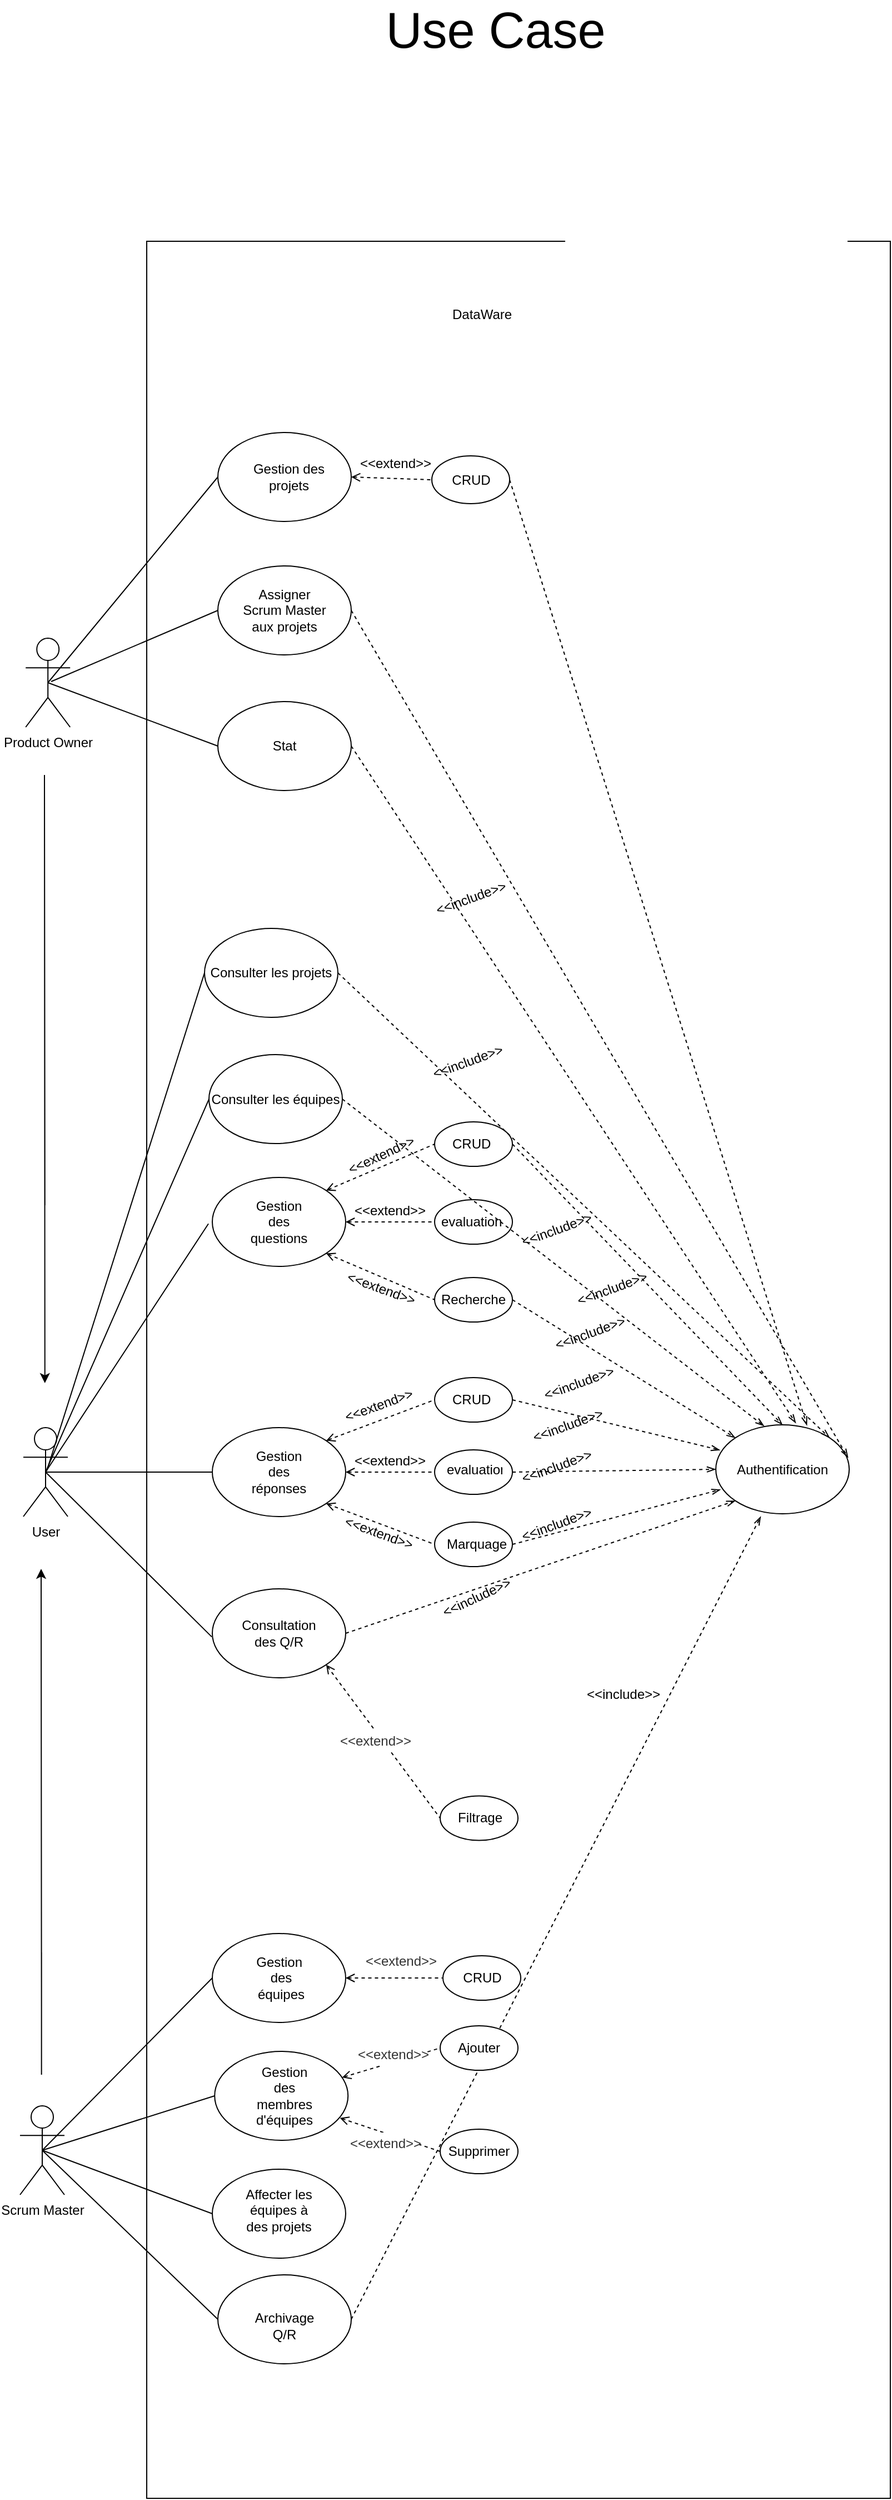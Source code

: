 <mxfile version="22.1.11" type="github" pages="3">
  <diagram name="Page-1" id="vLdt1EKLcYfqACjDj4Af">
    <mxGraphModel dx="3320" dy="3677" grid="0" gridSize="10" guides="1" tooltips="1" connect="1" arrows="1" fold="1" page="0" pageScale="1" pageWidth="850" pageHeight="1100" math="0" shadow="0">
      <root>
        <mxCell id="0" />
        <mxCell id="1" parent="0" />
        <mxCell id="L7YuDO2iPrU_yHy6kH_p-1" value="" style="rounded=0;whiteSpace=wrap;html=1;" vertex="1" parent="1">
          <mxGeometry x="262" y="-1358" width="669" height="2030" as="geometry" />
        </mxCell>
        <mxCell id="L7YuDO2iPrU_yHy6kH_p-2" value="User" style="shape=umlActor;verticalLabelPosition=bottom;verticalAlign=top;html=1;outlineConnect=0;" vertex="1" parent="1">
          <mxGeometry x="151" y="-291" width="40" height="80" as="geometry" />
        </mxCell>
        <mxCell id="L7YuDO2iPrU_yHy6kH_p-3" value="Product Owner" style="shape=umlActor;verticalLabelPosition=bottom;verticalAlign=top;html=1;outlineConnect=0;" vertex="1" parent="1">
          <mxGeometry x="153.11" y="-1001" width="40" height="80" as="geometry" />
        </mxCell>
        <mxCell id="L7YuDO2iPrU_yHy6kH_p-4" value="Scrum Master" style="shape=umlActor;verticalLabelPosition=bottom;verticalAlign=top;html=1;outlineConnect=0;" vertex="1" parent="1">
          <mxGeometry x="148" y="319" width="40" height="80" as="geometry" />
        </mxCell>
        <mxCell id="L7YuDO2iPrU_yHy6kH_p-5" value="" style="endArrow=classic;html=1;rounded=0;" edge="1" parent="1">
          <mxGeometry width="50" height="50" relative="1" as="geometry">
            <mxPoint x="170.38" y="-491" as="sourcePoint" />
            <mxPoint x="170.38" y="-331" as="targetPoint" />
            <Array as="points">
              <mxPoint x="170" y="-878" />
            </Array>
          </mxGeometry>
        </mxCell>
        <mxCell id="L7YuDO2iPrU_yHy6kH_p-6" value="" style="endArrow=classic;html=1;rounded=0;" edge="1" parent="1">
          <mxGeometry width="50" height="50" relative="1" as="geometry">
            <mxPoint x="167.33" y="181" as="sourcePoint" />
            <mxPoint x="167" y="-164" as="targetPoint" />
            <Array as="points">
              <mxPoint x="167.33" y="291" />
              <mxPoint x="167.33" y="231" />
            </Array>
          </mxGeometry>
        </mxCell>
        <mxCell id="L7YuDO2iPrU_yHy6kH_p-7" value="" style="ellipse;whiteSpace=wrap;html=1;" vertex="1" parent="1">
          <mxGeometry x="326" y="-944" width="120" height="80" as="geometry" />
        </mxCell>
        <mxCell id="L7YuDO2iPrU_yHy6kH_p-8" value="Stat" style="text;html=1;strokeColor=none;fillColor=none;align=center;verticalAlign=middle;whiteSpace=wrap;rounded=0;" vertex="1" parent="1">
          <mxGeometry x="356" y="-919" width="60" height="30" as="geometry" />
        </mxCell>
        <mxCell id="L7YuDO2iPrU_yHy6kH_p-9" value="" style="ellipse;whiteSpace=wrap;html=1;" vertex="1" parent="1">
          <mxGeometry x="326" y="471" width="120" height="80" as="geometry" />
        </mxCell>
        <mxCell id="L7YuDO2iPrU_yHy6kH_p-10" value="" style="ellipse;whiteSpace=wrap;html=1;" vertex="1" parent="1">
          <mxGeometry x="321" y="-516" width="120" height="80" as="geometry" />
        </mxCell>
        <mxCell id="L7YuDO2iPrU_yHy6kH_p-11" value="" style="ellipse;whiteSpace=wrap;html=1;" vertex="1" parent="1">
          <mxGeometry x="321" y="-291" width="120" height="80" as="geometry" />
        </mxCell>
        <mxCell id="L7YuDO2iPrU_yHy6kH_p-12" value="" style="ellipse;whiteSpace=wrap;html=1;" vertex="1" parent="1">
          <mxGeometry x="321" y="-146" width="120" height="80" as="geometry" />
        </mxCell>
        <mxCell id="L7YuDO2iPrU_yHy6kH_p-13" value="Gestion des questions" style="text;html=1;strokeColor=none;fillColor=none;align=center;verticalAlign=middle;whiteSpace=wrap;rounded=0;" vertex="1" parent="1">
          <mxGeometry x="351" y="-491" width="60" height="30" as="geometry" />
        </mxCell>
        <mxCell id="L7YuDO2iPrU_yHy6kH_p-14" value="Gestion des réponses" style="text;html=1;strokeColor=none;fillColor=none;align=center;verticalAlign=middle;whiteSpace=wrap;rounded=0;" vertex="1" parent="1">
          <mxGeometry x="351" y="-266" width="60" height="30" as="geometry" />
        </mxCell>
        <mxCell id="L7YuDO2iPrU_yHy6kH_p-15" value="Consultation des Q/R" style="text;html=1;strokeColor=none;fillColor=none;align=center;verticalAlign=middle;whiteSpace=wrap;rounded=0;" vertex="1" parent="1">
          <mxGeometry x="351" y="-121" width="60" height="30" as="geometry" />
        </mxCell>
        <mxCell id="L7YuDO2iPrU_yHy6kH_p-16" value="" style="endArrow=none;html=1;rounded=0;entryX=-0.029;entryY=0.52;entryDx=0;entryDy=0;entryPerimeter=0;exitX=0.5;exitY=0.5;exitDx=0;exitDy=0;exitPerimeter=0;" edge="1" parent="1" source="L7YuDO2iPrU_yHy6kH_p-2" target="L7YuDO2iPrU_yHy6kH_p-10">
          <mxGeometry width="50" height="50" relative="1" as="geometry">
            <mxPoint x="171" y="-296" as="sourcePoint" />
            <mxPoint x="221" y="-346" as="targetPoint" />
          </mxGeometry>
        </mxCell>
        <mxCell id="L7YuDO2iPrU_yHy6kH_p-17" value="" style="endArrow=none;html=1;rounded=0;entryX=0;entryY=0.5;entryDx=0;entryDy=0;exitX=0.5;exitY=0.5;exitDx=0;exitDy=0;exitPerimeter=0;" edge="1" parent="1" source="L7YuDO2iPrU_yHy6kH_p-2" target="L7YuDO2iPrU_yHy6kH_p-11">
          <mxGeometry width="50" height="50" relative="1" as="geometry">
            <mxPoint x="171" y="-296" as="sourcePoint" />
            <mxPoint x="321" y="-296" as="targetPoint" />
          </mxGeometry>
        </mxCell>
        <mxCell id="L7YuDO2iPrU_yHy6kH_p-18" value="" style="endArrow=none;html=1;rounded=0;exitX=0.5;exitY=0.5;exitDx=0;exitDy=0;exitPerimeter=0;entryX=-0.004;entryY=0.54;entryDx=0;entryDy=0;entryPerimeter=0;" edge="1" parent="1" source="L7YuDO2iPrU_yHy6kH_p-2" target="L7YuDO2iPrU_yHy6kH_p-12">
          <mxGeometry width="50" height="50" relative="1" as="geometry">
            <mxPoint x="271" y="-136" as="sourcePoint" />
            <mxPoint x="321" y="-186" as="targetPoint" />
          </mxGeometry>
        </mxCell>
        <mxCell id="L7YuDO2iPrU_yHy6kH_p-19" value="Archivage Q/R" style="text;html=1;strokeColor=none;fillColor=none;align=center;verticalAlign=middle;whiteSpace=wrap;rounded=0;" vertex="1" parent="1">
          <mxGeometry x="351" y="189" width="60" height="30" as="geometry" />
        </mxCell>
        <mxCell id="L7YuDO2iPrU_yHy6kH_p-20" value="" style="endArrow=none;html=1;rounded=0;exitX=0.5;exitY=0.5;exitDx=0;exitDy=0;exitPerimeter=0;entryX=0;entryY=0.5;entryDx=0;entryDy=0;" edge="1" parent="1" source="L7YuDO2iPrU_yHy6kH_p-4" target="L7YuDO2iPrU_yHy6kH_p-9">
          <mxGeometry width="50" height="50" relative="1" as="geometry">
            <mxPoint x="268" y="339" as="sourcePoint" />
            <mxPoint x="318" y="289" as="targetPoint" />
          </mxGeometry>
        </mxCell>
        <mxCell id="L7YuDO2iPrU_yHy6kH_p-21" value="" style="endArrow=none;html=1;rounded=0;exitX=0.5;exitY=0.5;exitDx=0;exitDy=0;exitPerimeter=0;entryX=0;entryY=0.5;entryDx=0;entryDy=0;" edge="1" parent="1" source="L7YuDO2iPrU_yHy6kH_p-3" target="L7YuDO2iPrU_yHy6kH_p-7">
          <mxGeometry width="50" height="50" relative="1" as="geometry">
            <mxPoint x="302.11" y="-906" as="sourcePoint" />
            <mxPoint x="352.11" y="-956" as="targetPoint" />
          </mxGeometry>
        </mxCell>
        <mxCell id="L7YuDO2iPrU_yHy6kH_p-22" value="" style="ellipse;whiteSpace=wrap;html=1;" vertex="1" parent="1">
          <mxGeometry x="521" y="-566" width="70" height="40" as="geometry" />
        </mxCell>
        <mxCell id="L7YuDO2iPrU_yHy6kH_p-23" value="" style="ellipse;whiteSpace=wrap;html=1;" vertex="1" parent="1">
          <mxGeometry x="521" y="-496" width="70" height="40" as="geometry" />
        </mxCell>
        <mxCell id="L7YuDO2iPrU_yHy6kH_p-24" value="" style="ellipse;whiteSpace=wrap;html=1;" vertex="1" parent="1">
          <mxGeometry x="521" y="-271" width="70" height="40" as="geometry" />
        </mxCell>
        <mxCell id="L7YuDO2iPrU_yHy6kH_p-25" value="" style="ellipse;whiteSpace=wrap;html=1;" vertex="1" parent="1">
          <mxGeometry x="521" y="-336" width="70" height="40" as="geometry" />
        </mxCell>
        <mxCell id="L7YuDO2iPrU_yHy6kH_p-26" value="" style="ellipse;whiteSpace=wrap;html=1;" vertex="1" parent="1">
          <mxGeometry x="521" y="-426" width="70" height="40" as="geometry" />
        </mxCell>
        <mxCell id="L7YuDO2iPrU_yHy6kH_p-27" value="" style="ellipse;whiteSpace=wrap;html=1;" vertex="1" parent="1">
          <mxGeometry x="521" y="-206" width="70" height="40" as="geometry" />
        </mxCell>
        <mxCell id="L7YuDO2iPrU_yHy6kH_p-28" value="" style="ellipse;whiteSpace=wrap;html=1;" vertex="1" parent="1">
          <mxGeometry x="526" y="40.25" width="70" height="40" as="geometry" />
        </mxCell>
        <mxCell id="L7YuDO2iPrU_yHy6kH_p-29" value="CRUD" style="text;strokeColor=none;fillColor=none;align=left;verticalAlign=middle;spacingLeft=4;spacingRight=4;overflow=hidden;points=[[0,0.5],[1,0.5]];portConstraint=eastwest;rotatable=0;whiteSpace=wrap;html=1;" vertex="1" parent="1">
          <mxGeometry x="531" y="-561" width="80" height="30" as="geometry" />
        </mxCell>
        <mxCell id="L7YuDO2iPrU_yHy6kH_p-30" value="evaluation" style="text;strokeColor=none;fillColor=none;align=left;verticalAlign=middle;spacingLeft=4;spacingRight=4;overflow=hidden;points=[[0,0.5],[1,0.5]];portConstraint=eastwest;rotatable=0;whiteSpace=wrap;html=1;" vertex="1" parent="1">
          <mxGeometry x="521" y="-487.25" width="65" height="22.5" as="geometry" />
        </mxCell>
        <mxCell id="L7YuDO2iPrU_yHy6kH_p-31" value="Recherche" style="text;html=1;strokeColor=none;fillColor=none;align=center;verticalAlign=middle;whiteSpace=wrap;rounded=0;" vertex="1" parent="1">
          <mxGeometry x="526" y="-421" width="60" height="30" as="geometry" />
        </mxCell>
        <mxCell id="L7YuDO2iPrU_yHy6kH_p-32" value="CRUD" style="text;strokeColor=none;fillColor=none;align=left;verticalAlign=middle;spacingLeft=4;spacingRight=4;overflow=hidden;points=[[0,0.5],[1,0.5]];portConstraint=eastwest;rotatable=0;whiteSpace=wrap;html=1;" vertex="1" parent="1">
          <mxGeometry x="531" y="-326" width="50" height="20" as="geometry" />
        </mxCell>
        <mxCell id="L7YuDO2iPrU_yHy6kH_p-33" value="evaluation" style="text;strokeColor=none;fillColor=none;align=left;verticalAlign=middle;spacingLeft=4;spacingRight=4;overflow=hidden;points=[[0,0.5],[1,0.5]];portConstraint=eastwest;rotatable=0;whiteSpace=wrap;html=1;" vertex="1" parent="1">
          <mxGeometry x="526" y="-266" width="60" height="25" as="geometry" />
        </mxCell>
        <mxCell id="L7YuDO2iPrU_yHy6kH_p-34" value="Marquage" style="text;strokeColor=none;fillColor=none;align=left;verticalAlign=middle;spacingLeft=4;spacingRight=4;overflow=hidden;points=[[0,0.5],[1,0.5]];portConstraint=eastwest;rotatable=0;whiteSpace=wrap;html=1;" vertex="1" parent="1">
          <mxGeometry x="526" y="-198.5" width="65" height="25" as="geometry" />
        </mxCell>
        <mxCell id="L7YuDO2iPrU_yHy6kH_p-35" value="Filtrage" style="text;strokeColor=none;fillColor=none;align=left;verticalAlign=middle;spacingLeft=4;spacingRight=4;overflow=hidden;points=[[0,0.5],[1,0.5]];portConstraint=eastwest;rotatable=0;whiteSpace=wrap;html=1;" vertex="1" parent="1">
          <mxGeometry x="536" y="49" width="55" height="22.5" as="geometry" />
        </mxCell>
        <mxCell id="L7YuDO2iPrU_yHy6kH_p-36" value="" style="endArrow=none;dashed=1;html=1;rounded=0;exitX=1;exitY=0;exitDx=0;exitDy=0;startArrow=open;startFill=0;" edge="1" parent="1" source="L7YuDO2iPrU_yHy6kH_p-10">
          <mxGeometry width="50" height="50" relative="1" as="geometry">
            <mxPoint x="471" y="-496" as="sourcePoint" />
            <mxPoint x="521" y="-546" as="targetPoint" />
          </mxGeometry>
        </mxCell>
        <mxCell id="L7YuDO2iPrU_yHy6kH_p-37" value="" style="endArrow=none;dashed=1;html=1;rounded=0;exitX=1;exitY=0.5;exitDx=0;exitDy=0;entryX=0;entryY=0.5;entryDx=0;entryDy=0;startArrow=open;startFill=0;" edge="1" parent="1" source="L7YuDO2iPrU_yHy6kH_p-10" target="L7YuDO2iPrU_yHy6kH_p-23">
          <mxGeometry width="50" height="50" relative="1" as="geometry">
            <mxPoint x="433" y="-494" as="sourcePoint" />
            <mxPoint x="531" y="-536" as="targetPoint" />
          </mxGeometry>
        </mxCell>
        <mxCell id="L7YuDO2iPrU_yHy6kH_p-38" value="" style="endArrow=none;dashed=1;html=1;rounded=0;exitX=1;exitY=1;exitDx=0;exitDy=0;entryX=0;entryY=0.5;entryDx=0;entryDy=0;startArrow=open;startFill=0;" edge="1" parent="1" source="L7YuDO2iPrU_yHy6kH_p-10" target="L7YuDO2iPrU_yHy6kH_p-26">
          <mxGeometry width="50" height="50" relative="1" as="geometry">
            <mxPoint x="451" y="-466" as="sourcePoint" />
            <mxPoint x="531" y="-466" as="targetPoint" />
          </mxGeometry>
        </mxCell>
        <mxCell id="L7YuDO2iPrU_yHy6kH_p-39" value="DataWare" style="text;strokeColor=none;fillColor=none;align=left;verticalAlign=middle;spacingLeft=4;spacingRight=4;overflow=hidden;points=[[0,0.5],[1,0.5]];portConstraint=eastwest;rotatable=0;whiteSpace=wrap;html=1;" vertex="1" parent="1">
          <mxGeometry x="531" y="-1307" width="80" height="30" as="geometry" />
        </mxCell>
        <mxCell id="L7YuDO2iPrU_yHy6kH_p-40" value="" style="endArrow=none;dashed=1;html=1;rounded=0;entryX=0;entryY=0.5;entryDx=0;entryDy=0;exitX=1;exitY=0;exitDx=0;exitDy=0;startArrow=open;startFill=0;" edge="1" parent="1" source="L7YuDO2iPrU_yHy6kH_p-11" target="L7YuDO2iPrU_yHy6kH_p-25">
          <mxGeometry width="50" height="50" relative="1" as="geometry">
            <mxPoint x="433" y="-494" as="sourcePoint" />
            <mxPoint x="531" y="-536" as="targetPoint" />
          </mxGeometry>
        </mxCell>
        <mxCell id="L7YuDO2iPrU_yHy6kH_p-41" value="" style="endArrow=none;dashed=1;html=1;rounded=0;entryX=0;entryY=0.5;entryDx=0;entryDy=0;exitX=1;exitY=0.5;exitDx=0;exitDy=0;startArrow=open;startFill=0;" edge="1" parent="1" source="L7YuDO2iPrU_yHy6kH_p-11" target="L7YuDO2iPrU_yHy6kH_p-24">
          <mxGeometry width="50" height="50" relative="1" as="geometry">
            <mxPoint x="433" y="-269" as="sourcePoint" />
            <mxPoint x="531" y="-306" as="targetPoint" />
          </mxGeometry>
        </mxCell>
        <mxCell id="L7YuDO2iPrU_yHy6kH_p-42" value="" style="endArrow=none;dashed=1;html=1;rounded=0;entryX=0;entryY=0.5;entryDx=0;entryDy=0;exitX=1;exitY=1;exitDx=0;exitDy=0;startArrow=open;startFill=0;" edge="1" parent="1" source="L7YuDO2iPrU_yHy6kH_p-11" target="L7YuDO2iPrU_yHy6kH_p-27">
          <mxGeometry width="50" height="50" relative="1" as="geometry">
            <mxPoint x="443" y="-259" as="sourcePoint" />
            <mxPoint x="541" y="-296" as="targetPoint" />
          </mxGeometry>
        </mxCell>
        <mxCell id="L7YuDO2iPrU_yHy6kH_p-43" value="" style="endArrow=none;dashed=1;html=1;rounded=0;entryX=0;entryY=0.5;entryDx=0;entryDy=0;exitX=1;exitY=1;exitDx=0;exitDy=0;startArrow=open;startFill=0;" edge="1" parent="1" source="L7YuDO2iPrU_yHy6kH_p-12" target="L7YuDO2iPrU_yHy6kH_p-28">
          <mxGeometry width="50" height="50" relative="1" as="geometry">
            <mxPoint x="448.106" y="-96.996" as="sourcePoint" />
            <mxPoint x="550.68" y="40.97" as="targetPoint" />
          </mxGeometry>
        </mxCell>
        <mxCell id="L7YuDO2iPrU_yHy6kH_p-44" value="&amp;lt;&amp;lt;extend&amp;gt;&amp;gt;" style="text;html=1;strokeColor=none;fillColor=none;align=center;verticalAlign=middle;whiteSpace=wrap;rounded=0;rotation=-25;" vertex="1" parent="1">
          <mxGeometry x="443.11" y="-546.47" width="60" height="20" as="geometry" />
        </mxCell>
        <mxCell id="L7YuDO2iPrU_yHy6kH_p-45" value="&amp;lt;&amp;lt;extend&amp;gt;&amp;gt;" style="text;html=1;strokeColor=none;fillColor=none;align=center;verticalAlign=middle;whiteSpace=wrap;rounded=0;" vertex="1" parent="1">
          <mxGeometry x="451" y="-496" width="60" height="20" as="geometry" />
        </mxCell>
        <mxCell id="L7YuDO2iPrU_yHy6kH_p-46" value="&amp;lt;&amp;lt;extend&amp;gt;&amp;gt;" style="text;html=1;strokeColor=none;fillColor=none;align=center;verticalAlign=middle;whiteSpace=wrap;rounded=0;rotation=20;" vertex="1" parent="1">
          <mxGeometry x="442.71" y="-425.7" width="60" height="20" as="geometry" />
        </mxCell>
        <mxCell id="L7YuDO2iPrU_yHy6kH_p-47" value="&amp;lt;&amp;lt;extend&amp;gt;&amp;gt;" style="text;html=1;strokeColor=none;fillColor=none;align=center;verticalAlign=middle;whiteSpace=wrap;rounded=0;rotation=-20;" vertex="1" parent="1">
          <mxGeometry x="441" y="-326" width="60" height="30" as="geometry" />
        </mxCell>
        <mxCell id="L7YuDO2iPrU_yHy6kH_p-48" value="&amp;lt;&amp;lt;extend&amp;gt;&amp;gt;" style="text;html=1;strokeColor=none;fillColor=none;align=center;verticalAlign=middle;whiteSpace=wrap;rounded=0;" vertex="1" parent="1">
          <mxGeometry x="451" y="-276" width="60" height="30" as="geometry" />
        </mxCell>
        <mxCell id="L7YuDO2iPrU_yHy6kH_p-49" value="&amp;lt;&amp;lt;extend&amp;gt;&amp;gt;" style="text;html=1;strokeColor=none;fillColor=none;align=center;verticalAlign=middle;whiteSpace=wrap;rounded=0;rotation=20;" vertex="1" parent="1">
          <mxGeometry x="441" y="-211" width="60" height="30" as="geometry" />
        </mxCell>
        <mxCell id="L7YuDO2iPrU_yHy6kH_p-50" value="&amp;lt;&amp;lt;extend&amp;gt;&amp;gt;" style="text;html=1;align=center;verticalAlign=middle;whiteSpace=wrap;rounded=0;fillColor=default;fontColor=#333333;strokeColor=none;" vertex="1" parent="1">
          <mxGeometry x="438" y="-19" width="60" height="20" as="geometry" />
        </mxCell>
        <mxCell id="L7YuDO2iPrU_yHy6kH_p-51" value="" style="ellipse;whiteSpace=wrap;html=1;" vertex="1" parent="1">
          <mxGeometry x="774" y="-293.5" width="120" height="80" as="geometry" />
        </mxCell>
        <mxCell id="L7YuDO2iPrU_yHy6kH_p-52" value="Authentification" style="text;html=1;strokeColor=none;fillColor=none;align=center;verticalAlign=middle;whiteSpace=wrap;rounded=0;" vertex="1" parent="1">
          <mxGeometry x="799" y="-270" width="70" height="33" as="geometry" />
        </mxCell>
        <mxCell id="L7YuDO2iPrU_yHy6kH_p-53" value="" style="endArrow=openThin;dashed=1;html=1;rounded=0;exitX=0.75;exitY=0.5;exitDx=0;exitDy=0;exitPerimeter=0;entryX=0.5;entryY=0;entryDx=0;entryDy=0;endFill=0;" edge="1" parent="1" source="L7YuDO2iPrU_yHy6kH_p-29" target="L7YuDO2iPrU_yHy6kH_p-51">
          <mxGeometry width="50" height="50" relative="1" as="geometry">
            <mxPoint x="651" y="-216" as="sourcePoint" />
            <mxPoint x="701" y="-266" as="targetPoint" />
          </mxGeometry>
        </mxCell>
        <mxCell id="L7YuDO2iPrU_yHy6kH_p-54" value="" style="endArrow=openThin;dashed=1;html=1;rounded=0;exitX=1;exitY=0.5;exitDx=0;exitDy=0;entryX=0;entryY=0;entryDx=0;entryDy=0;endFill=0;" edge="1" parent="1" source="L7YuDO2iPrU_yHy6kH_p-26" target="L7YuDO2iPrU_yHy6kH_p-51">
          <mxGeometry width="50" height="50" relative="1" as="geometry">
            <mxPoint x="601" y="-466" as="sourcePoint" />
            <mxPoint x="709" y="-256" as="targetPoint" />
          </mxGeometry>
        </mxCell>
        <mxCell id="L7YuDO2iPrU_yHy6kH_p-55" value="" style="endArrow=openThin;dashed=1;html=1;rounded=0;exitX=1;exitY=0.5;exitDx=0;exitDy=0;entryX=0.031;entryY=0.284;entryDx=0;entryDy=0;entryPerimeter=0;endFill=0;" edge="1" parent="1" source="L7YuDO2iPrU_yHy6kH_p-25" target="L7YuDO2iPrU_yHy6kH_p-51">
          <mxGeometry width="50" height="50" relative="1" as="geometry">
            <mxPoint x="601" y="-396" as="sourcePoint" />
            <mxPoint x="709" y="-256" as="targetPoint" />
          </mxGeometry>
        </mxCell>
        <mxCell id="L7YuDO2iPrU_yHy6kH_p-56" value="" style="endArrow=openThin;dashed=1;html=1;rounded=0;exitX=1;exitY=0.5;exitDx=0;exitDy=0;entryX=0.035;entryY=0.728;entryDx=0;entryDy=0;entryPerimeter=0;endFill=0;" edge="1" parent="1" source="L7YuDO2iPrU_yHy6kH_p-34" target="L7YuDO2iPrU_yHy6kH_p-51">
          <mxGeometry width="50" height="50" relative="1" as="geometry">
            <mxPoint x="611" y="-296" as="sourcePoint" />
            <mxPoint x="701" y="-231" as="targetPoint" />
          </mxGeometry>
        </mxCell>
        <mxCell id="L7YuDO2iPrU_yHy6kH_p-57" value="" style="endArrow=openThin;dashed=1;html=1;rounded=0;exitX=1;exitY=0.5;exitDx=0;exitDy=0;entryX=0;entryY=1;entryDx=0;entryDy=0;endFill=0;" edge="1" parent="1" source="L7YuDO2iPrU_yHy6kH_p-12" target="L7YuDO2iPrU_yHy6kH_p-51">
          <mxGeometry width="50" height="50" relative="1" as="geometry">
            <mxPoint x="601" y="-176" as="sourcePoint" />
            <mxPoint x="695" y="-210" as="targetPoint" />
          </mxGeometry>
        </mxCell>
        <mxCell id="L7YuDO2iPrU_yHy6kH_p-58" value="&amp;lt;&amp;lt;include&amp;gt;&amp;gt;" style="text;html=1;strokeColor=none;fillColor=none;align=center;verticalAlign=middle;whiteSpace=wrap;rounded=0;rotation=-20;" vertex="1" parent="1">
          <mxGeometry x="651" y="-430.7" width="60" height="30" as="geometry" />
        </mxCell>
        <mxCell id="L7YuDO2iPrU_yHy6kH_p-59" value="&amp;lt;&amp;lt;include&amp;gt;&amp;gt;" style="text;html=1;strokeColor=none;fillColor=none;align=center;verticalAlign=middle;whiteSpace=wrap;rounded=0;rotation=-20;" vertex="1" parent="1">
          <mxGeometry x="631" y="-391" width="60" height="30" as="geometry" />
        </mxCell>
        <mxCell id="L7YuDO2iPrU_yHy6kH_p-60" value="&amp;lt;&amp;lt;include&amp;gt;&amp;gt;" style="text;html=1;strokeColor=none;fillColor=none;align=center;verticalAlign=middle;whiteSpace=wrap;rounded=0;rotation=-20;" vertex="1" parent="1">
          <mxGeometry x="621" y="-346" width="60" height="30" as="geometry" />
        </mxCell>
        <mxCell id="L7YuDO2iPrU_yHy6kH_p-61" value="&amp;lt;&amp;lt;include&amp;gt;&amp;gt;" style="text;html=1;strokeColor=none;fillColor=none;align=center;verticalAlign=middle;whiteSpace=wrap;rounded=0;rotation=-20;" vertex="1" parent="1">
          <mxGeometry x="611" y="-308" width="60" height="30" as="geometry" />
        </mxCell>
        <mxCell id="L7YuDO2iPrU_yHy6kH_p-62" value="&amp;lt;&amp;lt;include&amp;gt;&amp;gt;" style="text;html=1;strokeColor=none;fillColor=none;align=center;verticalAlign=middle;whiteSpace=wrap;rounded=0;rotation=-20;" vertex="1" parent="1">
          <mxGeometry x="601" y="-218.84" width="60" height="30" as="geometry" />
        </mxCell>
        <mxCell id="L7YuDO2iPrU_yHy6kH_p-63" value="&amp;lt;&amp;lt;include&amp;gt;&amp;gt;" style="text;html=1;strokeColor=none;fillColor=none;align=center;verticalAlign=middle;whiteSpace=wrap;rounded=0;rotation=-25;" vertex="1" parent="1">
          <mxGeometry x="528.5" y="-153" width="60" height="30" as="geometry" />
        </mxCell>
        <mxCell id="L7YuDO2iPrU_yHy6kH_p-64" value="" style="endArrow=openThin;dashed=1;html=1;rounded=0;exitX=1;exitY=0.5;exitDx=0;exitDy=0;entryX=0.337;entryY=1.03;entryDx=0;entryDy=0;entryPerimeter=0;endFill=0;" edge="1" parent="1" source="L7YuDO2iPrU_yHy6kH_p-9" target="L7YuDO2iPrU_yHy6kH_p-51">
          <mxGeometry width="50" height="50" relative="1" as="geometry">
            <mxPoint x="630" y="-210" as="sourcePoint" />
            <mxPoint x="738" y="-314" as="targetPoint" />
          </mxGeometry>
        </mxCell>
        <mxCell id="L7YuDO2iPrU_yHy6kH_p-65" value="&amp;lt;&amp;lt;include&amp;gt;&amp;gt;" style="text;html=1;strokeColor=none;fillColor=none;align=center;verticalAlign=middle;whiteSpace=wrap;rounded=0;rotation=0;" vertex="1" parent="1">
          <mxGeometry x="661" y="-66" width="60" height="30" as="geometry" />
        </mxCell>
        <mxCell id="L7YuDO2iPrU_yHy6kH_p-66" value="" style="endArrow=openThin;dashed=1;html=1;rounded=0;exitX=1;exitY=0.5;exitDx=0;exitDy=0;entryX=0;entryY=0.5;entryDx=0;entryDy=0;endFill=0;" edge="1" parent="1" source="L7YuDO2iPrU_yHy6kH_p-24" target="L7YuDO2iPrU_yHy6kH_p-51">
          <mxGeometry width="50" height="50" relative="1" as="geometry">
            <mxPoint x="601" y="-306" as="sourcePoint" />
            <mxPoint x="695" y="-245" as="targetPoint" />
          </mxGeometry>
        </mxCell>
        <mxCell id="L7YuDO2iPrU_yHy6kH_p-67" value="&amp;lt;&amp;lt;include&amp;gt;&amp;gt;" style="text;html=1;strokeColor=none;fillColor=none;align=center;verticalAlign=middle;whiteSpace=wrap;rounded=0;rotation=-20;" vertex="1" parent="1">
          <mxGeometry x="601" y="-271" width="60" height="30" as="geometry" />
        </mxCell>
        <mxCell id="L7YuDO2iPrU_yHy6kH_p-68" value="" style="endArrow=openThin;dashed=1;html=1;rounded=0;exitX=1;exitY=0.5;exitDx=0;exitDy=0;endFill=0;" edge="1" parent="1" source="L7YuDO2iPrU_yHy6kH_p-7">
          <mxGeometry width="50" height="50" relative="1" as="geometry">
            <mxPoint x="630" y="-650" as="sourcePoint" />
            <mxPoint x="846" y="-295" as="targetPoint" />
          </mxGeometry>
        </mxCell>
        <mxCell id="L7YuDO2iPrU_yHy6kH_p-69" value="&amp;lt;&amp;lt;include&amp;gt;&amp;gt;" style="text;html=1;strokeColor=none;fillColor=none;align=center;verticalAlign=middle;whiteSpace=wrap;rounded=0;rotation=-20;" vertex="1" parent="1">
          <mxGeometry x="523.5" y="-782" width="60" height="30" as="geometry" />
        </mxCell>
        <mxCell id="L7YuDO2iPrU_yHy6kH_p-70" value="&lt;font style=&quot;font-size: 45px;&quot;&gt;Use Case&lt;/font&gt;" style="text;html=1;strokeColor=none;fillColor=none;align=center;verticalAlign=middle;whiteSpace=wrap;rounded=0;" vertex="1" parent="1">
          <mxGeometry x="461" y="-1563" width="230" height="30" as="geometry" />
        </mxCell>
        <mxCell id="L7YuDO2iPrU_yHy6kH_p-71" value="" style="ellipse;whiteSpace=wrap;html=1;" vertex="1" parent="1">
          <mxGeometry x="321" y="164" width="120" height="80" as="geometry" />
        </mxCell>
        <mxCell id="L7YuDO2iPrU_yHy6kH_p-72" value="" style="ellipse;whiteSpace=wrap;html=1;" vertex="1" parent="1">
          <mxGeometry x="323.11" y="270" width="120" height="80" as="geometry" />
        </mxCell>
        <mxCell id="L7YuDO2iPrU_yHy6kH_p-73" value="" style="ellipse;whiteSpace=wrap;html=1;" vertex="1" parent="1">
          <mxGeometry x="321" y="376" width="120" height="80" as="geometry" />
        </mxCell>
        <mxCell id="L7YuDO2iPrU_yHy6kH_p-74" value="Gestion des membres d&#39;équipes" style="text;html=1;strokeColor=none;fillColor=none;align=center;verticalAlign=middle;whiteSpace=wrap;rounded=0;" vertex="1" parent="1">
          <mxGeometry x="356" y="295" width="60" height="30" as="geometry" />
        </mxCell>
        <mxCell id="L7YuDO2iPrU_yHy6kH_p-75" value="Affecter les équipes à des projets" style="text;html=1;strokeColor=none;fillColor=none;align=center;verticalAlign=middle;whiteSpace=wrap;rounded=0;" vertex="1" parent="1">
          <mxGeometry x="344.95" y="382" width="72.11" height="61" as="geometry" />
        </mxCell>
        <mxCell id="L7YuDO2iPrU_yHy6kH_p-76" value="Archivage Q/R" style="text;html=1;strokeColor=none;fillColor=none;align=center;verticalAlign=middle;whiteSpace=wrap;rounded=0;" vertex="1" parent="1">
          <mxGeometry x="356" y="502" width="60" height="30" as="geometry" />
        </mxCell>
        <mxCell id="L7YuDO2iPrU_yHy6kH_p-77" value="Gestion&amp;nbsp; des équipes" style="text;html=1;strokeColor=none;fillColor=none;align=center;verticalAlign=middle;whiteSpace=wrap;rounded=0;" vertex="1" parent="1">
          <mxGeometry x="353.11" y="189" width="60" height="30" as="geometry" />
        </mxCell>
        <mxCell id="L7YuDO2iPrU_yHy6kH_p-78" value="" style="endArrow=none;html=1;rounded=0;exitX=0.5;exitY=0.5;exitDx=0;exitDy=0;exitPerimeter=0;entryX=0;entryY=0.5;entryDx=0;entryDy=0;" edge="1" parent="1" source="L7YuDO2iPrU_yHy6kH_p-4" target="L7YuDO2iPrU_yHy6kH_p-71">
          <mxGeometry width="50" height="50" relative="1" as="geometry">
            <mxPoint x="166" y="49" as="sourcePoint" />
            <mxPoint x="350" y="201" as="targetPoint" />
          </mxGeometry>
        </mxCell>
        <mxCell id="L7YuDO2iPrU_yHy6kH_p-79" value="" style="endArrow=none;html=1;rounded=0;exitX=0.5;exitY=0.5;exitDx=0;exitDy=0;exitPerimeter=0;entryX=0;entryY=0.5;entryDx=0;entryDy=0;" edge="1" parent="1" source="L7YuDO2iPrU_yHy6kH_p-4" target="L7YuDO2iPrU_yHy6kH_p-72">
          <mxGeometry width="50" height="50" relative="1" as="geometry">
            <mxPoint x="188" y="379" as="sourcePoint" />
            <mxPoint x="372" y="531" as="targetPoint" />
          </mxGeometry>
        </mxCell>
        <mxCell id="L7YuDO2iPrU_yHy6kH_p-80" value="" style="endArrow=none;html=1;rounded=0;entryX=0;entryY=0.5;entryDx=0;entryDy=0;exitX=0.5;exitY=0.5;exitDx=0;exitDy=0;exitPerimeter=0;" edge="1" parent="1" source="L7YuDO2iPrU_yHy6kH_p-4" target="L7YuDO2iPrU_yHy6kH_p-73">
          <mxGeometry width="50" height="50" relative="1" as="geometry">
            <mxPoint x="170" y="361" as="sourcePoint" />
            <mxPoint x="382" y="541" as="targetPoint" />
          </mxGeometry>
        </mxCell>
        <mxCell id="L7YuDO2iPrU_yHy6kH_p-81" value="CRUD" style="ellipse;whiteSpace=wrap;html=1;" vertex="1" parent="1">
          <mxGeometry x="528.5" y="184" width="70" height="40" as="geometry" />
        </mxCell>
        <mxCell id="L7YuDO2iPrU_yHy6kH_p-82" value="" style="endArrow=none;dashed=1;html=1;rounded=0;entryX=0;entryY=0.5;entryDx=0;entryDy=0;exitX=1;exitY=0.5;exitDx=0;exitDy=0;startArrow=open;startFill=0;" edge="1" parent="1" source="L7YuDO2iPrU_yHy6kH_p-71" target="L7YuDO2iPrU_yHy6kH_p-81">
          <mxGeometry width="50" height="50" relative="1" as="geometry">
            <mxPoint x="422.68" y="72.72" as="sourcePoint" />
            <mxPoint x="525.68" y="210.72" as="targetPoint" />
          </mxGeometry>
        </mxCell>
        <mxCell id="L7YuDO2iPrU_yHy6kH_p-83" value="&amp;lt;&amp;lt;extend&amp;gt;&amp;gt;" style="text;html=1;align=center;verticalAlign=middle;whiteSpace=wrap;rounded=0;fillColor=default;fontColor=#333333;strokeColor=none;" vertex="1" parent="1">
          <mxGeometry x="461" y="179" width="60" height="20" as="geometry" />
        </mxCell>
        <mxCell id="L7YuDO2iPrU_yHy6kH_p-84" style="edgeStyle=none;curved=1;rounded=0;orthogonalLoop=1;jettySize=auto;html=1;exitX=0.5;exitY=0;exitDx=0;exitDy=0;fontSize=12;startSize=8;endSize=8;" edge="1" parent="1" source="L7YuDO2iPrU_yHy6kH_p-81" target="L7YuDO2iPrU_yHy6kH_p-81">
          <mxGeometry relative="1" as="geometry" />
        </mxCell>
        <mxCell id="L7YuDO2iPrU_yHy6kH_p-85" value="Ajouter" style="ellipse;whiteSpace=wrap;html=1;" vertex="1" parent="1">
          <mxGeometry x="526" y="247" width="70" height="40" as="geometry" />
        </mxCell>
        <mxCell id="L7YuDO2iPrU_yHy6kH_p-86" value="Supprimer" style="ellipse;whiteSpace=wrap;html=1;" vertex="1" parent="1">
          <mxGeometry x="526" y="340" width="70" height="40" as="geometry" />
        </mxCell>
        <mxCell id="L7YuDO2iPrU_yHy6kH_p-87" value="" style="endArrow=none;dashed=1;html=1;rounded=0;entryX=0;entryY=0.5;entryDx=0;entryDy=0;startArrow=open;startFill=0;" edge="1" parent="1" source="L7YuDO2iPrU_yHy6kH_p-72" target="L7YuDO2iPrU_yHy6kH_p-85">
          <mxGeometry width="50" height="50" relative="1" as="geometry">
            <mxPoint x="451" y="214" as="sourcePoint" />
            <mxPoint x="541" y="214" as="targetPoint" />
          </mxGeometry>
        </mxCell>
        <mxCell id="L7YuDO2iPrU_yHy6kH_p-88" value="&amp;lt;&amp;lt;extend&amp;gt;&amp;gt;" style="text;html=1;align=center;verticalAlign=middle;whiteSpace=wrap;rounded=0;fillColor=default;fontColor=#333333;strokeColor=none;" vertex="1" parent="1">
          <mxGeometry x="454" y="263" width="60" height="20" as="geometry" />
        </mxCell>
        <mxCell id="L7YuDO2iPrU_yHy6kH_p-89" value="" style="endArrow=none;dashed=1;html=1;rounded=0;entryX=0;entryY=0.5;entryDx=0;entryDy=0;exitX=0.939;exitY=0.749;exitDx=0;exitDy=0;startArrow=open;startFill=0;exitPerimeter=0;" edge="1" parent="1" source="L7YuDO2iPrU_yHy6kH_p-72" target="L7YuDO2iPrU_yHy6kH_p-86">
          <mxGeometry width="50" height="50" relative="1" as="geometry">
            <mxPoint x="451" y="214" as="sourcePoint" />
            <mxPoint x="541" y="214" as="targetPoint" />
          </mxGeometry>
        </mxCell>
        <mxCell id="L7YuDO2iPrU_yHy6kH_p-90" value="&amp;lt;&amp;lt;extend&amp;gt;&amp;gt;" style="text;html=1;align=center;verticalAlign=middle;whiteSpace=wrap;rounded=0;fillColor=default;fontColor=#333333;strokeColor=none;" vertex="1" parent="1">
          <mxGeometry x="447" y="343" width="60" height="20" as="geometry" />
        </mxCell>
        <mxCell id="L7YuDO2iPrU_yHy6kH_p-91" value="Consulter les équipes" style="ellipse;whiteSpace=wrap;html=1;" vertex="1" parent="1">
          <mxGeometry x="318" y="-626.47" width="120" height="80" as="geometry" />
        </mxCell>
        <mxCell id="L7YuDO2iPrU_yHy6kH_p-92" value="Consulter les projets" style="ellipse;whiteSpace=wrap;html=1;" vertex="1" parent="1">
          <mxGeometry x="314" y="-740" width="120" height="80" as="geometry" />
        </mxCell>
        <mxCell id="L7YuDO2iPrU_yHy6kH_p-93" value="" style="endArrow=none;html=1;rounded=0;entryX=0;entryY=0.5;entryDx=0;entryDy=0;" edge="1" parent="1" target="L7YuDO2iPrU_yHy6kH_p-92">
          <mxGeometry width="50" height="50" relative="1" as="geometry">
            <mxPoint x="172" y="-252" as="sourcePoint" />
            <mxPoint x="328" y="-464" as="targetPoint" />
          </mxGeometry>
        </mxCell>
        <mxCell id="L7YuDO2iPrU_yHy6kH_p-94" value="" style="endArrow=none;html=1;rounded=0;entryX=0;entryY=0.5;entryDx=0;entryDy=0;exitX=0.5;exitY=0.5;exitDx=0;exitDy=0;exitPerimeter=0;" edge="1" parent="1" source="L7YuDO2iPrU_yHy6kH_p-2" target="L7YuDO2iPrU_yHy6kH_p-91">
          <mxGeometry width="50" height="50" relative="1" as="geometry">
            <mxPoint x="182" y="-242" as="sourcePoint" />
            <mxPoint x="324" y="-690" as="targetPoint" />
          </mxGeometry>
        </mxCell>
        <mxCell id="L7YuDO2iPrU_yHy6kH_p-95" value="" style="endArrow=openThin;dashed=1;html=1;rounded=0;exitX=1;exitY=0.5;exitDx=0;exitDy=0;entryX=1;entryY=0;entryDx=0;entryDy=0;endFill=0;" edge="1" parent="1" source="L7YuDO2iPrU_yHy6kH_p-92" target="L7YuDO2iPrU_yHy6kH_p-51">
          <mxGeometry width="50" height="50" relative="1" as="geometry">
            <mxPoint x="601" y="-536" as="sourcePoint" />
            <mxPoint x="844" y="-283" as="targetPoint" />
          </mxGeometry>
        </mxCell>
        <mxCell id="L7YuDO2iPrU_yHy6kH_p-96" value="&amp;lt;&amp;lt;include&amp;gt;&amp;gt;" style="text;html=1;strokeColor=none;fillColor=none;align=center;verticalAlign=middle;whiteSpace=wrap;rounded=0;rotation=-20;" vertex="1" parent="1">
          <mxGeometry x="521" y="-635" width="60" height="30" as="geometry" />
        </mxCell>
        <mxCell id="L7YuDO2iPrU_yHy6kH_p-97" value="" style="endArrow=openThin;dashed=1;html=1;rounded=0;exitX=1;exitY=0.5;exitDx=0;exitDy=0;entryX=0.362;entryY=0.014;entryDx=0;entryDy=0;endFill=0;entryPerimeter=0;" edge="1" parent="1" source="L7YuDO2iPrU_yHy6kH_p-91" target="L7YuDO2iPrU_yHy6kH_p-51">
          <mxGeometry width="50" height="50" relative="1" as="geometry">
            <mxPoint x="444" y="-690" as="sourcePoint" />
            <mxPoint x="886" y="-272" as="targetPoint" />
          </mxGeometry>
        </mxCell>
        <mxCell id="L7YuDO2iPrU_yHy6kH_p-98" value="&amp;lt;&amp;lt;include&amp;gt;&amp;gt;" style="text;html=1;strokeColor=none;fillColor=none;align=center;verticalAlign=middle;whiteSpace=wrap;rounded=0;rotation=-20;" vertex="1" parent="1">
          <mxGeometry x="601" y="-484" width="60" height="30" as="geometry" />
        </mxCell>
        <mxCell id="L7YuDO2iPrU_yHy6kH_p-99" value="" style="ellipse;whiteSpace=wrap;html=1;" vertex="1" parent="1">
          <mxGeometry x="326" y="-1066" width="120" height="80" as="geometry" />
        </mxCell>
        <mxCell id="L7YuDO2iPrU_yHy6kH_p-100" value="Assigner Scrum Master aux projets" style="text;html=1;strokeColor=none;fillColor=none;align=center;verticalAlign=middle;whiteSpace=wrap;rounded=0;" vertex="1" parent="1">
          <mxGeometry x="345" y="-1044" width="82" height="36" as="geometry" />
        </mxCell>
        <mxCell id="L7YuDO2iPrU_yHy6kH_p-101" value="" style="ellipse;whiteSpace=wrap;html=1;" vertex="1" parent="1">
          <mxGeometry x="326" y="-1186" width="120" height="80" as="geometry" />
        </mxCell>
        <mxCell id="L7YuDO2iPrU_yHy6kH_p-102" value="Gestion des projets" style="text;html=1;strokeColor=none;fillColor=none;align=center;verticalAlign=middle;whiteSpace=wrap;rounded=0;" vertex="1" parent="1">
          <mxGeometry x="356" y="-1161" width="68" height="30" as="geometry" />
        </mxCell>
        <mxCell id="L7YuDO2iPrU_yHy6kH_p-103" value="" style="endArrow=none;html=1;rounded=0;exitX=0.5;exitY=0.5;exitDx=0;exitDy=0;exitPerimeter=0;entryX=0;entryY=0.5;entryDx=0;entryDy=0;" edge="1" parent="1" source="L7YuDO2iPrU_yHy6kH_p-3" target="L7YuDO2iPrU_yHy6kH_p-101">
          <mxGeometry width="50" height="50" relative="1" as="geometry">
            <mxPoint x="183" y="-951" as="sourcePoint" />
            <mxPoint x="318" y="-894" as="targetPoint" />
          </mxGeometry>
        </mxCell>
        <mxCell id="L7YuDO2iPrU_yHy6kH_p-104" value="" style="endArrow=none;html=1;rounded=0;entryX=0;entryY=0.5;entryDx=0;entryDy=0;" edge="1" parent="1" target="L7YuDO2iPrU_yHy6kH_p-99">
          <mxGeometry width="50" height="50" relative="1" as="geometry">
            <mxPoint x="176" y="-962" as="sourcePoint" />
            <mxPoint x="328" y="-884" as="targetPoint" />
          </mxGeometry>
        </mxCell>
        <mxCell id="L7YuDO2iPrU_yHy6kH_p-105" value="" style="endArrow=openThin;dashed=1;html=1;rounded=0;exitX=1;exitY=0.5;exitDx=0;exitDy=0;endFill=0;" edge="1" parent="1" source="L7YuDO2iPrU_yHy6kH_p-107">
          <mxGeometry width="50" height="50" relative="1" as="geometry">
            <mxPoint x="438" y="-894" as="sourcePoint" />
            <mxPoint x="856" y="-293" as="targetPoint" />
          </mxGeometry>
        </mxCell>
        <mxCell id="L7YuDO2iPrU_yHy6kH_p-106" value="" style="endArrow=openThin;dashed=1;html=1;rounded=0;exitX=1;exitY=0.5;exitDx=0;exitDy=0;endFill=0;entryX=0.992;entryY=0.37;entryDx=0;entryDy=0;entryPerimeter=0;" edge="1" parent="1" source="L7YuDO2iPrU_yHy6kH_p-99" target="L7YuDO2iPrU_yHy6kH_p-51">
          <mxGeometry width="50" height="50" relative="1" as="geometry">
            <mxPoint x="448" y="-884" as="sourcePoint" />
            <mxPoint x="874" y="-272" as="targetPoint" />
          </mxGeometry>
        </mxCell>
        <mxCell id="L7YuDO2iPrU_yHy6kH_p-107" value="CRUD" style="ellipse;whiteSpace=wrap;html=1;" vertex="1" parent="1">
          <mxGeometry x="518.5" y="-1165" width="70" height="43" as="geometry" />
        </mxCell>
        <mxCell id="L7YuDO2iPrU_yHy6kH_p-108" value="&amp;lt;&amp;lt;extend&amp;gt;&amp;gt;" style="text;html=1;strokeColor=none;fillColor=none;align=center;verticalAlign=middle;whiteSpace=wrap;rounded=0;rotation=0;" vertex="1" parent="1">
          <mxGeometry x="456" y="-1168" width="60" height="20" as="geometry" />
        </mxCell>
        <mxCell id="L7YuDO2iPrU_yHy6kH_p-109" value="" style="endArrow=none;dashed=1;html=1;rounded=0;exitX=1;exitY=0.5;exitDx=0;exitDy=0;entryX=0;entryY=0.5;entryDx=0;entryDy=0;startArrow=open;startFill=0;" edge="1" parent="1" source="L7YuDO2iPrU_yHy6kH_p-101" target="L7YuDO2iPrU_yHy6kH_p-107">
          <mxGeometry width="50" height="50" relative="1" as="geometry">
            <mxPoint x="451" y="-466" as="sourcePoint" />
            <mxPoint x="531" y="-466" as="targetPoint" />
            <Array as="points" />
          </mxGeometry>
        </mxCell>
      </root>
    </mxGraphModel>
  </diagram>
  <diagram id="OqIGuRWAofvZ5ptTFjWC" name="Page-2">
    <mxGraphModel dx="949" dy="193" grid="0" gridSize="10" guides="1" tooltips="1" connect="1" arrows="1" fold="1" page="0" pageScale="1" pageWidth="850" pageHeight="1100" math="0" shadow="0">
      <root>
        <mxCell id="0" />
        <mxCell id="1" parent="0" />
        <mxCell id="jC29rBvByMUPAwXHaS5y-18" value="PROJECTS" style="swimlane;fontStyle=1;align=center;verticalAlign=top;childLayout=stackLayout;horizontal=1;startSize=26;horizontalStack=0;resizeParent=1;resizeParentMax=0;resizeLast=0;collapsible=1;marginBottom=0;whiteSpace=wrap;html=1;" parent="1" vertex="1">
          <mxGeometry x="130.67" y="1109.99" width="160" height="120" as="geometry" />
        </mxCell>
        <mxCell id="jC29rBvByMUPAwXHaS5y-19" value="+ ID Projects:&amp;nbsp; &amp;nbsp; &amp;nbsp;INT&lt;br style=&quot;border-color: var(--border-color);&quot;&gt;+ Nom&amp;nbsp; :&amp;nbsp; &amp;nbsp; &amp;nbsp; &amp;nbsp; &amp;nbsp; &amp;nbsp; STRING&lt;br style=&quot;border-color: var(--border-color);&quot;&gt;+ Description&amp;nbsp; &amp;nbsp; STRING&lt;br&gt;+Date_Debut&amp;nbsp; &amp;nbsp; type:date ;&lt;br&gt;+Date_Fin&amp;nbsp; &amp;nbsp; &amp;nbsp; &amp;nbsp; &amp;nbsp;type:date;&lt;br&gt;&lt;br&gt;&lt;br&gt;&amp;nbsp;" style="text;strokeColor=none;fillColor=none;align=left;verticalAlign=top;spacingLeft=4;spacingRight=4;overflow=hidden;rotatable=0;points=[[0,0.5],[1,0.5]];portConstraint=eastwest;whiteSpace=wrap;html=1;" parent="jC29rBvByMUPAwXHaS5y-18" vertex="1">
          <mxGeometry y="26" width="160" height="94" as="geometry" />
        </mxCell>
        <mxCell id="jC29rBvByMUPAwXHaS5y-20" value="" style="line;strokeWidth=1;fillColor=none;align=left;verticalAlign=middle;spacingTop=-1;spacingLeft=3;spacingRight=3;rotatable=0;labelPosition=right;points=[];portConstraint=eastwest;strokeColor=inherit;" parent="jC29rBvByMUPAwXHaS5y-18" vertex="1">
          <mxGeometry y="120" width="160" as="geometry" />
        </mxCell>
        <mxCell id="jC29rBvByMUPAwXHaS5y-22" value="User" style="swimlane;fontStyle=1;align=center;verticalAlign=top;childLayout=stackLayout;horizontal=1;startSize=26;horizontalStack=0;resizeParent=1;resizeParentMax=0;resizeLast=0;collapsible=1;marginBottom=0;whiteSpace=wrap;html=1;" parent="1" vertex="1">
          <mxGeometry x="490" y="1110" width="189" height="290" as="geometry" />
        </mxCell>
        <mxCell id="jC29rBvByMUPAwXHaS5y-24" value="#&amp;nbsp;id_user :&amp;nbsp; INT&lt;br&gt;#&amp;nbsp;First_name : STRING&lt;br&gt;#&amp;nbsp;Last_Name:&amp;nbsp; STRING&lt;br&gt;# Email:&amp;nbsp; &amp;nbsp;STRING;&lt;br&gt;# Password:&amp;nbsp; INT&lt;br&gt;# Téléphone : INT&amp;nbsp;&lt;br style=&quot;border-color: var(--border-color);&quot;&gt;# Rôle :&amp;nbsp; &amp;nbsp; &amp;nbsp;STRING,&lt;br style=&quot;border-color: var(--border-color);&quot;&gt;# Equipe ID : INT&amp;nbsp;&lt;br&gt;# Project_Name: STRING" style="text;strokeColor=none;fillColor=none;align=left;verticalAlign=top;spacingLeft=4;spacingRight=4;overflow=hidden;rotatable=0;points=[[0,0.5],[1,0.5]];portConstraint=eastwest;whiteSpace=wrap;html=1;" parent="jC29rBvByMUPAwXHaS5y-22" vertex="1">
          <mxGeometry y="26" width="189" height="144" as="geometry" />
        </mxCell>
        <mxCell id="jC29rBvByMUPAwXHaS5y-25" value="" style="line;strokeWidth=1;fillColor=none;align=left;verticalAlign=middle;spacingTop=-1;spacingLeft=3;spacingRight=3;rotatable=0;labelPosition=right;points=[];portConstraint=eastwest;strokeColor=inherit;" parent="jC29rBvByMUPAwXHaS5y-22" vertex="1">
          <mxGeometry y="170" width="189" height="8" as="geometry" />
        </mxCell>
        <mxCell id="jC29rBvByMUPAwXHaS5y-26" value="&lt;ul style=&quot;border: 0px solid rgb(217, 217, 227); box-sizing: border-box; --tw-border-spacing-x: 0; --tw-border-spacing-y: 0; --tw-translate-x: 0; --tw-translate-y: 0; --tw-rotate: 0; --tw-skew-x: 0; --tw-skew-y: 0; --tw-scale-x: 1; --tw-scale-y: 1; --tw-pan-x: ; --tw-pan-y: ; --tw-pinch-zoom: ; --tw-scroll-snap-strictness: proximity; --tw-gradient-from-position: ; --tw-gradient-via-position: ; --tw-gradient-to-position: ; --tw-ordinal: ; --tw-slashed-zero: ; --tw-numeric-figure: ; --tw-numeric-spacing: ; --tw-numeric-fraction: ; --tw-ring-inset: ; --tw-ring-offset-width: 0px; --tw-ring-offset-color: #fff; --tw-ring-color: rgba(69,89,164,.5); --tw-ring-offset-shadow: 0 0 transparent; --tw-ring-shadow: 0 0 transparent; --tw-shadow: 0 0 transparent; --tw-shadow-colored: 0 0 transparent; --tw-blur: ; --tw-brightness: ; --tw-contrast: ; --tw-grayscale: ; --tw-hue-rotate: ; --tw-invert: ; --tw-saturate: ; --tw-sepia: ; --tw-drop-shadow: ; --tw-backdrop-blur: ; --tw-backdrop-brightness: ; --tw-backdrop-contrast: ; --tw-backdrop-grayscale: ; --tw-backdrop-hue-rotate: ; --tw-backdrop-invert: ; --tw-backdrop-opacity: ; --tw-backdrop-saturate: ; --tw-backdrop-sepia: ; list-style-position: initial; list-style-image: initial; margin: 0px 0px 0px 1rem; padding: 0px; display: flex; flex-direction: column; color: rgb(15, 15, 15); font-family: Söhne, ui-sans-serif, system-ui, -apple-system, &amp;quot;Segoe UI&amp;quot;, Roboto, Ubuntu, Cantarell, &amp;quot;Noto Sans&amp;quot;, sans-serif, &amp;quot;Helvetica Neue&amp;quot;, Arial, &amp;quot;Apple Color Emoji&amp;quot;, &amp;quot;Segoe UI Emoji&amp;quot;, &amp;quot;Segoe UI Symbol&amp;quot;, &amp;quot;Noto Color Emoji&amp;quot;; font-size: 16px;&quot;&gt;&lt;li style=&quot;border: 0px solid rgb(217, 217, 227); box-sizing: border-box; --tw-border-spacing-x: 0; --tw-border-spacing-y: 0; --tw-translate-x: 0; --tw-translate-y: 0; --tw-rotate: 0; --tw-skew-x: 0; --tw-skew-y: 0; --tw-scale-x: 1; --tw-scale-y: 1; --tw-pan-x: ; --tw-pan-y: ; --tw-pinch-zoom: ; --tw-scroll-snap-strictness: proximity; --tw-gradient-from-position: ; --tw-gradient-via-position: ; --tw-gradient-to-position: ; --tw-ordinal: ; --tw-slashed-zero: ; --tw-numeric-figure: ; --tw-numeric-spacing: ; --tw-numeric-fraction: ; --tw-ring-inset: ; --tw-ring-offset-width: 0px; --tw-ring-offset-color: #fff; --tw-ring-color: rgba(69,89,164,.5); --tw-ring-offset-shadow: 0 0 transparent; --tw-ring-shadow: 0 0 transparent; --tw-shadow: 0 0 transparent; --tw-shadow-colored: 0 0 transparent; --tw-blur: ; --tw-brightness: ; --tw-contrast: ; --tw-grayscale: ; --tw-hue-rotate: ; --tw-invert: ; --tw-saturate: ; --tw-sepia: ; --tw-drop-shadow: ; --tw-backdrop-blur: ; --tw-backdrop-brightness: ; --tw-backdrop-contrast: ; --tw-backdrop-grayscale: ; --tw-backdrop-hue-rotate: ; --tw-backdrop-invert: ; --tw-backdrop-opacity: ; --tw-backdrop-saturate: ; --tw-backdrop-sepia: ; margin: 0px; padding-left: 0.375em; display: block; min-height: 28px;&quot;&gt;&lt;code style=&quot;border: 0px solid rgb(217, 217, 227); box-sizing: border-box; --tw-border-spacing-x: 0; --tw-border-spacing-y: 0; --tw-translate-x: 0; --tw-translate-y: 0; --tw-rotate: 0; --tw-skew-x: 0; --tw-skew-y: 0; --tw-scale-x: 1; --tw-scale-y: 1; --tw-pan-x: ; --tw-pan-y: ; --tw-pinch-zoom: ; --tw-scroll-snap-strictness: proximity; --tw-gradient-from-position: ; --tw-gradient-via-position: ; --tw-gradient-to-position: ; --tw-ordinal: ; --tw-slashed-zero: ; --tw-numeric-figure: ; --tw-numeric-spacing: ; --tw-numeric-fraction: ; --tw-ring-inset: ; --tw-ring-offset-width: 0px; --tw-ring-offset-color: #fff; --tw-ring-color: rgba(69,89,164,.5); --tw-ring-offset-shadow: 0 0 transparent; --tw-ring-shadow: 0 0 transparent; --tw-shadow: 0 0 transparent; --tw-shadow-colored: 0 0 transparent; --tw-blur: ; --tw-brightness: ; --tw-contrast: ; --tw-grayscale: ; --tw-hue-rotate: ; --tw-invert: ; --tw-saturate: ; --tw-sepia: ; --tw-drop-shadow: ; --tw-backdrop-blur: ; --tw-backdrop-brightness: ; --tw-backdrop-contrast: ; --tw-backdrop-grayscale: ; --tw-backdrop-hue-rotate: ; --tw-backdrop-invert: ; --tw-backdrop-opacity: ; --tw-backdrop-saturate: ; --tw-backdrop-sepia: ; font-size: 0.875em; color: var(--tw-prose-code); font-family: &amp;quot;Söhne Mono&amp;quot;, Monaco, &amp;quot;Andale Mono&amp;quot;, &amp;quot;Ubuntu Mono&amp;quot;, monospace !important;&quot;&gt;# Authentification()&lt;/code&gt;&lt;/li&gt;&lt;li style=&quot;border: 0px solid rgb(217, 217, 227); box-sizing: border-box; --tw-border-spacing-x: 0; --tw-border-spacing-y: 0; --tw-translate-x: 0; --tw-translate-y: 0; --tw-rotate: 0; --tw-skew-x: 0; --tw-skew-y: 0; --tw-scale-x: 1; --tw-scale-y: 1; --tw-pan-x: ; --tw-pan-y: ; --tw-pinch-zoom: ; --tw-scroll-snap-strictness: proximity; --tw-gradient-from-position: ; --tw-gradient-via-position: ; --tw-gradient-to-position: ; --tw-ordinal: ; --tw-slashed-zero: ; --tw-numeric-figure: ; --tw-numeric-spacing: ; --tw-numeric-fraction: ; --tw-ring-inset: ; --tw-ring-offset-width: 0px; --tw-ring-offset-color: #fff; --tw-ring-color: rgba(69,89,164,.5); --tw-ring-offset-shadow: 0 0 transparent; --tw-ring-shadow: 0 0 transparent; --tw-shadow: 0 0 transparent; --tw-shadow-colored: 0 0 transparent; --tw-blur: ; --tw-brightness: ; --tw-contrast: ; --tw-grayscale: ; --tw-hue-rotate: ; --tw-invert: ; --tw-saturate: ; --tw-sepia: ; --tw-drop-shadow: ; --tw-backdrop-blur: ; --tw-backdrop-brightness: ; --tw-backdrop-contrast: ; --tw-backdrop-grayscale: ; --tw-backdrop-hue-rotate: ; --tw-backdrop-invert: ; --tw-backdrop-opacity: ; --tw-backdrop-saturate: ; --tw-backdrop-sepia: ; margin: 0px; padding-left: 0.375em; display: block; min-height: 28px;&quot;&gt;&lt;span style=&quot;color: var(--tw-prose-code); background-color: initial;&quot;&gt;# Inscription()&lt;/span&gt;&lt;/li&gt;&lt;li style=&quot;border: 0px solid rgb(217, 217, 227); box-sizing: border-box; --tw-border-spacing-x: 0; --tw-border-spacing-y: 0; --tw-translate-x: 0; --tw-translate-y: 0; --tw-rotate: 0; --tw-skew-x: 0; --tw-skew-y: 0; --tw-scale-x: 1; --tw-scale-y: 1; --tw-pan-x: ; --tw-pan-y: ; --tw-pinch-zoom: ; --tw-scroll-snap-strictness: proximity; --tw-gradient-from-position: ; --tw-gradient-via-position: ; --tw-gradient-to-position: ; --tw-ordinal: ; --tw-slashed-zero: ; --tw-numeric-figure: ; --tw-numeric-spacing: ; --tw-numeric-fraction: ; --tw-ring-inset: ; --tw-ring-offset-width: 0px; --tw-ring-offset-color: #fff; --tw-ring-color: rgba(69,89,164,.5); --tw-ring-offset-shadow: 0 0 transparent; --tw-ring-shadow: 0 0 transparent; --tw-shadow: 0 0 transparent; --tw-shadow-colored: 0 0 transparent; --tw-blur: ; --tw-brightness: ; --tw-contrast: ; --tw-grayscale: ; --tw-hue-rotate: ; --tw-invert: ; --tw-saturate: ; --tw-sepia: ; --tw-drop-shadow: ; --tw-backdrop-blur: ; --tw-backdrop-brightness: ; --tw-backdrop-contrast: ; --tw-backdrop-grayscale: ; --tw-backdrop-hue-rotate: ; --tw-backdrop-invert: ; --tw-backdrop-opacity: ; --tw-backdrop-saturate: ; --tw-backdrop-sepia: ; margin: 0px; padding-left: 0.375em; display: block; min-height: 28px;&quot;&gt;&lt;span style=&quot;color: var(--tw-prose-code); font-family: &amp;quot;Söhne Mono&amp;quot;, Monaco, &amp;quot;Andale Mono&amp;quot;, &amp;quot;Ubuntu Mono&amp;quot;, monospace; font-size: 0.875em; background-color: initial;&quot;&gt;# Consultation()&lt;/span&gt;&lt;/li&gt;&lt;li style=&quot;border: 0px solid rgb(217, 217, 227); box-sizing: border-box; --tw-border-spacing-x: 0; --tw-border-spacing-y: 0; --tw-translate-x: 0; --tw-translate-y: 0; --tw-rotate: 0; --tw-skew-x: 0; --tw-skew-y: 0; --tw-scale-x: 1; --tw-scale-y: 1; --tw-pan-x: ; --tw-pan-y: ; --tw-pinch-zoom: ; --tw-scroll-snap-strictness: proximity; --tw-gradient-from-position: ; --tw-gradient-via-position: ; --tw-gradient-to-position: ; --tw-ordinal: ; --tw-slashed-zero: ; --tw-numeric-figure: ; --tw-numeric-spacing: ; --tw-numeric-fraction: ; --tw-ring-inset: ; --tw-ring-offset-width: 0px; --tw-ring-offset-color: #fff; --tw-ring-color: rgba(69,89,164,.5); --tw-ring-offset-shadow: 0 0 transparent; --tw-ring-shadow: 0 0 transparent; --tw-shadow: 0 0 transparent; --tw-shadow-colored: 0 0 transparent; --tw-blur: ; --tw-brightness: ; --tw-contrast: ; --tw-grayscale: ; --tw-hue-rotate: ; --tw-invert: ; --tw-saturate: ; --tw-sepia: ; --tw-drop-shadow: ; --tw-backdrop-blur: ; --tw-backdrop-brightness: ; --tw-backdrop-contrast: ; --tw-backdrop-grayscale: ; --tw-backdrop-hue-rotate: ; --tw-backdrop-invert: ; --tw-backdrop-opacity: ; --tw-backdrop-saturate: ; --tw-backdrop-sepia: ; margin: 0px; padding-left: 0.375em; display: block; min-height: 28px;&quot;&gt;&lt;code style=&quot;border: 0px solid rgb(217, 217, 227); box-sizing: border-box; --tw-border-spacing-x: 0; --tw-border-spacing-y: 0; --tw-translate-x: 0; --tw-translate-y: 0; --tw-rotate: 0; --tw-skew-x: 0; --tw-skew-y: 0; --tw-scale-x: 1; --tw-scale-y: 1; --tw-pan-x: ; --tw-pan-y: ; --tw-pinch-zoom: ; --tw-scroll-snap-strictness: proximity; --tw-gradient-from-position: ; --tw-gradient-via-position: ; --tw-gradient-to-position: ; --tw-ordinal: ; --tw-slashed-zero: ; --tw-numeric-figure: ; --tw-numeric-spacing: ; --tw-numeric-fraction: ; --tw-ring-inset: ; --tw-ring-offset-width: 0px; --tw-ring-offset-color: #fff; --tw-ring-color: rgba(69,89,164,.5); --tw-ring-offset-shadow: 0 0 transparent; --tw-ring-shadow: 0 0 transparent; --tw-shadow: 0 0 transparent; --tw-shadow-colored: 0 0 transparent; --tw-blur: ; --tw-brightness: ; --tw-contrast: ; --tw-grayscale: ; --tw-hue-rotate: ; --tw-invert: ; --tw-saturate: ; --tw-sepia: ; --tw-drop-shadow: ; --tw-backdrop-blur: ; --tw-backdrop-brightness: ; --tw-backdrop-contrast: ; --tw-backdrop-grayscale: ; --tw-backdrop-hue-rotate: ; --tw-backdrop-invert: ; --tw-backdrop-opacity: ; --tw-backdrop-saturate: ; --tw-backdrop-sepia: ; font-size: 0.875em; color: var(--tw-prose-code); font-family: &amp;quot;Söhne Mono&amp;quot;, Monaco, &amp;quot;Andale Mono&amp;quot;, &amp;quot;Ubuntu Mono&amp;quot;, monospace !important;&quot;&gt;&amp;nbsp;&lt;/code&gt;&lt;/li&gt;&lt;/ul&gt;" style="text;strokeColor=none;fillColor=none;align=left;verticalAlign=top;spacingLeft=4;spacingRight=4;overflow=hidden;rotatable=0;points=[[0,0.5],[1,0.5]];portConstraint=eastwest;whiteSpace=wrap;html=1;" parent="jC29rBvByMUPAwXHaS5y-22" vertex="1">
          <mxGeometry y="178" width="189" height="112" as="geometry" />
        </mxCell>
        <mxCell id="jC29rBvByMUPAwXHaS5y-33" value="&lt;font style=&quot;font-size: 35px;&quot;&gt;Class Diagram&lt;/font&gt;" style="text;html=1;strokeColor=none;fillColor=none;align=center;verticalAlign=middle;whiteSpace=wrap;rounded=0;" parent="1" vertex="1">
          <mxGeometry x="395" y="760" width="260" height="30" as="geometry" />
        </mxCell>
        <mxCell id="jC29rBvByMUPAwXHaS5y-34" value="Equipe" style="swimlane;fontStyle=1;align=center;verticalAlign=top;childLayout=stackLayout;horizontal=1;startSize=26;horizontalStack=0;resizeParent=1;resizeParentMax=0;resizeLast=0;collapsible=1;marginBottom=0;whiteSpace=wrap;html=1;" parent="1" vertex="1">
          <mxGeometry x="129" y="1423" width="160" height="170" as="geometry" />
        </mxCell>
        <mxCell id="jC29rBvByMUPAwXHaS5y-35" value="id: int&lt;br&gt;Nom: string&lt;br&gt;date_creation: date" style="text;strokeColor=none;fillColor=none;align=left;verticalAlign=top;spacingLeft=4;spacingRight=4;overflow=hidden;rotatable=0;points=[[0,0.5],[1,0.5]];portConstraint=eastwest;whiteSpace=wrap;html=1;" parent="jC29rBvByMUPAwXHaS5y-34" vertex="1">
          <mxGeometry y="26" width="160" height="74" as="geometry" />
        </mxCell>
        <mxCell id="jC29rBvByMUPAwXHaS5y-36" value="" style="line;strokeWidth=1;fillColor=none;align=left;verticalAlign=middle;spacingTop=-1;spacingLeft=3;spacingRight=3;rotatable=0;labelPosition=right;points=[];portConstraint=eastwest;strokeColor=inherit;" parent="jC29rBvByMUPAwXHaS5y-34" vertex="1">
          <mxGeometry y="100" width="160" height="8" as="geometry" />
        </mxCell>
        <mxCell id="jC29rBvByMUPAwXHaS5y-37" value="crudEquipe()" style="text;strokeColor=none;fillColor=none;align=left;verticalAlign=top;spacingLeft=4;spacingRight=4;overflow=hidden;rotatable=0;points=[[0,0.5],[1,0.5]];portConstraint=eastwest;whiteSpace=wrap;html=1;" parent="jC29rBvByMUPAwXHaS5y-34" vertex="1">
          <mxGeometry y="108" width="160" height="62" as="geometry" />
        </mxCell>
        <mxCell id="jC29rBvByMUPAwXHaS5y-38" value="2..*" style="text;html=1;strokeColor=none;fillColor=none;align=center;verticalAlign=middle;whiteSpace=wrap;rounded=0;" parent="1" vertex="1">
          <mxGeometry x="595" y="1406" width="50" height="20" as="geometry" />
        </mxCell>
        <mxCell id="jC29rBvByMUPAwXHaS5y-39" value="1..1" style="text;html=1;strokeColor=none;fillColor=none;align=center;verticalAlign=middle;whiteSpace=wrap;rounded=0;" parent="1" vertex="1">
          <mxGeometry x="297" y="1473" width="50" height="20" as="geometry" />
        </mxCell>
        <mxCell id="jC29rBvByMUPAwXHaS5y-41" value="" style="endArrow=diamondThin;endFill=0;endSize=24;html=1;rounded=0;fontSize=12;curved=1;entryX=1.006;entryY=0.783;entryDx=0;entryDy=0;entryPerimeter=0;" parent="1" edge="1">
          <mxGeometry width="160" relative="1" as="geometry">
            <mxPoint x="600.04" y="1505" as="sourcePoint" />
            <mxPoint x="289.0" y="1506.942" as="targetPoint" />
          </mxGeometry>
        </mxCell>
        <mxCell id="jC29rBvByMUPAwXHaS5y-42" value="" style="endArrow=none;html=1;rounded=0;fontSize=12;startSize=8;endSize=8;curved=1;entryX=0.578;entryY=0.995;entryDx=0;entryDy=0;entryPerimeter=0;" parent="1" target="jC29rBvByMUPAwXHaS5y-26" edge="1">
          <mxGeometry width="50" height="50" relative="1" as="geometry">
            <mxPoint x="600" y="1505" as="sourcePoint" />
            <mxPoint x="553" y="1456" as="targetPoint" />
            <Array as="points">
              <mxPoint x="600" y="1474" />
            </Array>
          </mxGeometry>
        </mxCell>
        <mxCell id="jC29rBvByMUPAwXHaS5y-43" value="" style="endArrow=diamondThin;endFill=0;endSize=24;html=1;rounded=0;fontSize=12;curved=1;entryX=0.487;entryY=1.006;entryDx=0;entryDy=0;entryPerimeter=0;exitX=0.5;exitY=0;exitDx=0;exitDy=0;" parent="1" source="jC29rBvByMUPAwXHaS5y-34" target="jC29rBvByMUPAwXHaS5y-19" edge="1">
          <mxGeometry width="160" relative="1" as="geometry">
            <mxPoint x="221" y="1418" as="sourcePoint" />
            <mxPoint x="287" y="1301" as="targetPoint" />
          </mxGeometry>
        </mxCell>
        <mxCell id="jC29rBvByMUPAwXHaS5y-44" value="0..*" style="text;html=1;strokeColor=none;fillColor=none;align=center;verticalAlign=middle;whiteSpace=wrap;rounded=0;" parent="1" vertex="1">
          <mxGeometry x="222" y="1236" width="50" height="20" as="geometry" />
        </mxCell>
        <mxCell id="jC29rBvByMUPAwXHaS5y-45" value="1..1" style="text;html=1;strokeColor=none;fillColor=none;align=center;verticalAlign=middle;whiteSpace=wrap;rounded=0;" parent="1" vertex="1">
          <mxGeometry x="222" y="1397" width="50" height="20" as="geometry" />
        </mxCell>
        <mxCell id="pWDI_ExnPUUd3SeWQpdv-1" value="" style="endArrow=diamondThin;endFill=0;endSize=24;html=1;rounded=0;fontSize=12;curved=1;entryX=1.006;entryY=0.783;entryDx=0;entryDy=0;entryPerimeter=0;" edge="1" parent="1">
          <mxGeometry width="160" relative="1" as="geometry">
            <mxPoint x="488" y="1175" as="sourcePoint" />
            <mxPoint x="290.67" y="1177" as="targetPoint" />
          </mxGeometry>
        </mxCell>
        <mxCell id="DznaYjhvzcENZcTDG_b2-1" value="Product Owner" style="swimlane;fontStyle=1;align=center;verticalAlign=top;childLayout=stackLayout;horizontal=1;startSize=26;horizontalStack=0;resizeParent=1;resizeParentMax=0;resizeLast=0;collapsible=1;marginBottom=0;whiteSpace=wrap;html=1;" vertex="1" parent="1">
          <mxGeometry x="854" y="825" width="211" height="265" as="geometry" />
        </mxCell>
        <mxCell id="DznaYjhvzcENZcTDG_b2-2" value="&lt;br&gt;&lt;br&gt;&lt;br&gt;" style="text;strokeColor=none;fillColor=none;align=left;verticalAlign=top;spacingLeft=4;spacingRight=4;overflow=hidden;rotatable=0;points=[[0,0.5],[1,0.5]];portConstraint=eastwest;whiteSpace=wrap;html=1;" vertex="1" parent="DznaYjhvzcENZcTDG_b2-1">
          <mxGeometry y="26" width="211" height="42" as="geometry" />
        </mxCell>
        <mxCell id="DznaYjhvzcENZcTDG_b2-3" value="" style="line;strokeWidth=1;fillColor=none;align=left;verticalAlign=middle;spacingTop=-1;spacingLeft=3;spacingRight=3;rotatable=0;labelPosition=right;points=[];portConstraint=eastwest;strokeColor=inherit;" vertex="1" parent="DznaYjhvzcENZcTDG_b2-1">
          <mxGeometry y="68" width="211" height="8" as="geometry" />
        </mxCell>
        <mxCell id="DznaYjhvzcENZcTDG_b2-4" value="&lt;br&gt;&lt;ul style=&quot;border: 0px solid rgb(217, 217, 227); font-style: normal; font-variant-ligatures: normal; font-variant-caps: normal; font-weight: 400; letter-spacing: normal; orphans: 2; text-align: left; text-indent: 0px; text-transform: none; widows: 2; word-spacing: 0px; -webkit-text-stroke-width: 0px; background-color: rgb(255, 255, 255); text-decoration-thickness: initial; text-decoration-style: initial; text-decoration-color: initial; box-sizing: border-box; --tw-border-spacing-x: 0; --tw-border-spacing-y: 0; --tw-translate-x: 0; --tw-translate-y: 0; --tw-rotate: 0; --tw-skew-x: 0; --tw-skew-y: 0; --tw-scale-x: 1; --tw-scale-y: 1; --tw-pan-x: ; --tw-pan-y: ; --tw-pinch-zoom: ; --tw-scroll-snap-strictness: proximity; --tw-gradient-from-position: ; --tw-gradient-via-position: ; --tw-gradient-to-position: ; --tw-ordinal: ; --tw-slashed-zero: ; --tw-numeric-figure: ; --tw-numeric-spacing: ; --tw-numeric-fraction: ; --tw-ring-inset: ; --tw-ring-offset-width: 0px; --tw-ring-offset-color: #fff; --tw-ring-color: rgba(69,89,164,.5); --tw-ring-offset-shadow: 0 0 transparent; --tw-ring-shadow: 0 0 transparent; --tw-shadow: 0 0 transparent; --tw-shadow-colored: 0 0 transparent; --tw-blur: ; --tw-brightness: ; --tw-contrast: ; --tw-grayscale: ; --tw-hue-rotate: ; --tw-invert: ; --tw-saturate: ; --tw-sepia: ; --tw-drop-shadow: ; --tw-backdrop-blur: ; --tw-backdrop-brightness: ; --tw-backdrop-contrast: ; --tw-backdrop-grayscale: ; --tw-backdrop-hue-rotate: ; --tw-backdrop-invert: ; --tw-backdrop-opacity: ; --tw-backdrop-saturate: ; --tw-backdrop-sepia: ; list-style-position: initial; list-style-image: initial; margin: 0px 0px 0px 1rem; padding: 0px; display: flex; flex-direction: column; color: rgb(15, 15, 15); font-family: Söhne, ui-sans-serif, system-ui, -apple-system, &amp;quot;Segoe UI&amp;quot;, Roboto, Ubuntu, Cantarell, &amp;quot;Noto Sans&amp;quot;, sans-serif, &amp;quot;Helvetica Neue&amp;quot;, Arial, &amp;quot;Apple Color Emoji&amp;quot;, &amp;quot;Segoe UI Emoji&amp;quot;, &amp;quot;Segoe UI Symbol&amp;quot;, &amp;quot;Noto Color Emoji&amp;quot;; font-size: 16px;&quot;&gt;&lt;li style=&quot;border: 0px solid rgb(217, 217, 227); box-sizing: border-box; --tw-border-spacing-x: 0; --tw-border-spacing-y: 0; --tw-translate-x: 0; --tw-translate-y: 0; --tw-rotate: 0; --tw-skew-x: 0; --tw-skew-y: 0; --tw-scale-x: 1; --tw-scale-y: 1; --tw-pan-x: ; --tw-pan-y: ; --tw-pinch-zoom: ; --tw-scroll-snap-strictness: proximity; --tw-gradient-from-position: ; --tw-gradient-via-position: ; --tw-gradient-to-position: ; --tw-ordinal: ; --tw-slashed-zero: ; --tw-numeric-figure: ; --tw-numeric-spacing: ; --tw-numeric-fraction: ; --tw-ring-inset: ; --tw-ring-offset-width: 0px; --tw-ring-offset-color: #fff; --tw-ring-color: rgba(69,89,164,.5); --tw-ring-offset-shadow: 0 0 transparent; --tw-ring-shadow: 0 0 transparent; --tw-shadow: 0 0 transparent; --tw-shadow-colored: 0 0 transparent; --tw-blur: ; --tw-brightness: ; --tw-contrast: ; --tw-grayscale: ; --tw-hue-rotate: ; --tw-invert: ; --tw-saturate: ; --tw-sepia: ; --tw-drop-shadow: ; --tw-backdrop-blur: ; --tw-backdrop-brightness: ; --tw-backdrop-contrast: ; --tw-backdrop-grayscale: ; --tw-backdrop-hue-rotate: ; --tw-backdrop-invert: ; --tw-backdrop-opacity: ; --tw-backdrop-saturate: ; --tw-backdrop-sepia: ; margin: 0px; padding-left: 0.375em; display: block; min-height: 28px;&quot;&gt;&lt;code style=&quot;border: 0px solid rgb(217, 217, 227); box-sizing: border-box; --tw-border-spacing-x: 0; --tw-border-spacing-y: 0; --tw-translate-x: 0; --tw-translate-y: 0; --tw-rotate: 0; --tw-skew-x: 0; --tw-skew-y: 0; --tw-scale-x: 1; --tw-scale-y: 1; --tw-pan-x: ; --tw-pan-y: ; --tw-pinch-zoom: ; --tw-scroll-snap-strictness: proximity; --tw-gradient-from-position: ; --tw-gradient-via-position: ; --tw-gradient-to-position: ; --tw-ordinal: ; --tw-slashed-zero: ; --tw-numeric-figure: ; --tw-numeric-spacing: ; --tw-numeric-fraction: ; --tw-ring-inset: ; --tw-ring-offset-width: 0px; --tw-ring-offset-color: #fff; --tw-ring-color: rgba(69,89,164,.5); --tw-ring-offset-shadow: 0 0 transparent; --tw-ring-shadow: 0 0 transparent; --tw-shadow: 0 0 transparent; --tw-shadow-colored: 0 0 transparent; --tw-blur: ; --tw-brightness: ; --tw-contrast: ; --tw-grayscale: ; --tw-hue-rotate: ; --tw-invert: ; --tw-saturate: ; --tw-sepia: ; --tw-drop-shadow: ; --tw-backdrop-blur: ; --tw-backdrop-brightness: ; --tw-backdrop-contrast: ; --tw-backdrop-grayscale: ; --tw-backdrop-hue-rotate: ; --tw-backdrop-invert: ; --tw-backdrop-opacity: ; --tw-backdrop-saturate: ; --tw-backdrop-sepia: ; font-size: 0.875em; color: var(--tw-prose-code); font-family: &amp;quot;Söhne Mono&amp;quot;, Monaco, &amp;quot;Andale Mono&amp;quot;, &amp;quot;Ubuntu Mono&amp;quot;, monospace !important;&quot;&gt;+Authentification()&lt;/code&gt;&lt;/li&gt;&lt;li style=&quot;border: 0px solid rgb(217, 217, 227); box-sizing: border-box; --tw-border-spacing-x: 0; --tw-border-spacing-y: 0; --tw-translate-x: 0; --tw-translate-y: 0; --tw-rotate: 0; --tw-skew-x: 0; --tw-skew-y: 0; --tw-scale-x: 1; --tw-scale-y: 1; --tw-pan-x: ; --tw-pan-y: ; --tw-pinch-zoom: ; --tw-scroll-snap-strictness: proximity; --tw-gradient-from-position: ; --tw-gradient-via-position: ; --tw-gradient-to-position: ; --tw-ordinal: ; --tw-slashed-zero: ; --tw-numeric-figure: ; --tw-numeric-spacing: ; --tw-numeric-fraction: ; --tw-ring-inset: ; --tw-ring-offset-width: 0px; --tw-ring-offset-color: #fff; --tw-ring-color: rgba(69,89,164,.5); --tw-ring-offset-shadow: 0 0 transparent; --tw-ring-shadow: 0 0 transparent; --tw-shadow: 0 0 transparent; --tw-shadow-colored: 0 0 transparent; --tw-blur: ; --tw-brightness: ; --tw-contrast: ; --tw-grayscale: ; --tw-hue-rotate: ; --tw-invert: ; --tw-saturate: ; --tw-sepia: ; --tw-drop-shadow: ; --tw-backdrop-blur: ; --tw-backdrop-brightness: ; --tw-backdrop-contrast: ; --tw-backdrop-grayscale: ; --tw-backdrop-hue-rotate: ; --tw-backdrop-invert: ; --tw-backdrop-opacity: ; --tw-backdrop-saturate: ; --tw-backdrop-sepia: ; margin: 0px; padding-left: 0.375em; display: block; min-height: 28px;&quot;&gt;&lt;code style=&quot;border: 0px solid rgb(217, 217, 227); box-sizing: border-box; --tw-border-spacing-x: 0; --tw-border-spacing-y: 0; --tw-translate-x: 0; --tw-translate-y: 0; --tw-rotate: 0; --tw-skew-x: 0; --tw-skew-y: 0; --tw-scale-x: 1; --tw-scale-y: 1; --tw-pan-x: ; --tw-pan-y: ; --tw-pinch-zoom: ; --tw-scroll-snap-strictness: proximity; --tw-gradient-from-position: ; --tw-gradient-via-position: ; --tw-gradient-to-position: ; --tw-ordinal: ; --tw-slashed-zero: ; --tw-numeric-figure: ; --tw-numeric-spacing: ; --tw-numeric-fraction: ; --tw-ring-inset: ; --tw-ring-offset-width: 0px; --tw-ring-offset-color: #fff; --tw-ring-color: rgba(69,89,164,.5); --tw-ring-offset-shadow: 0 0 transparent; --tw-ring-shadow: 0 0 transparent; --tw-shadow: 0 0 transparent; --tw-shadow-colored: 0 0 transparent; --tw-blur: ; --tw-brightness: ; --tw-contrast: ; --tw-grayscale: ; --tw-hue-rotate: ; --tw-invert: ; --tw-saturate: ; --tw-sepia: ; --tw-drop-shadow: ; --tw-backdrop-blur: ; --tw-backdrop-brightness: ; --tw-backdrop-contrast: ; --tw-backdrop-grayscale: ; --tw-backdrop-hue-rotate: ; --tw-backdrop-invert: ; --tw-backdrop-opacity: ; --tw-backdrop-saturate: ; --tw-backdrop-sepia: ; font-size: 0.875em; color: var(--tw-prose-code); font-family: &amp;quot;Söhne Mono&amp;quot;, Monaco, &amp;quot;Andale Mono&amp;quot;, &amp;quot;Ubuntu Mono&amp;quot;, monospace !important;&quot;&gt;+Creer projet()&lt;/code&gt;&lt;/li&gt;&lt;li style=&quot;border: 0px solid rgb(217, 217, 227); box-sizing: border-box; --tw-border-spacing-x: 0; --tw-border-spacing-y: 0; --tw-translate-x: 0; --tw-translate-y: 0; --tw-rotate: 0; --tw-skew-x: 0; --tw-skew-y: 0; --tw-scale-x: 1; --tw-scale-y: 1; --tw-pan-x: ; --tw-pan-y: ; --tw-pinch-zoom: ; --tw-scroll-snap-strictness: proximity; --tw-gradient-from-position: ; --tw-gradient-via-position: ; --tw-gradient-to-position: ; --tw-ordinal: ; --tw-slashed-zero: ; --tw-numeric-figure: ; --tw-numeric-spacing: ; --tw-numeric-fraction: ; --tw-ring-inset: ; --tw-ring-offset-width: 0px; --tw-ring-offset-color: #fff; --tw-ring-color: rgba(69,89,164,.5); --tw-ring-offset-shadow: 0 0 transparent; --tw-ring-shadow: 0 0 transparent; --tw-shadow: 0 0 transparent; --tw-shadow-colored: 0 0 transparent; --tw-blur: ; --tw-brightness: ; --tw-contrast: ; --tw-grayscale: ; --tw-hue-rotate: ; --tw-invert: ; --tw-saturate: ; --tw-sepia: ; --tw-drop-shadow: ; --tw-backdrop-blur: ; --tw-backdrop-brightness: ; --tw-backdrop-contrast: ; --tw-backdrop-grayscale: ; --tw-backdrop-hue-rotate: ; --tw-backdrop-invert: ; --tw-backdrop-opacity: ; --tw-backdrop-saturate: ; --tw-backdrop-sepia: ; margin: 0px; padding-left: 0.375em; display: block; min-height: 28px;&quot;&gt;&lt;code style=&quot;border: 0px solid rgb(217, 217, 227); box-sizing: border-box; --tw-border-spacing-x: 0; --tw-border-spacing-y: 0; --tw-translate-x: 0; --tw-translate-y: 0; --tw-rotate: 0; --tw-skew-x: 0; --tw-skew-y: 0; --tw-scale-x: 1; --tw-scale-y: 1; --tw-pan-x: ; --tw-pan-y: ; --tw-pinch-zoom: ; --tw-scroll-snap-strictness: proximity; --tw-gradient-from-position: ; --tw-gradient-via-position: ; --tw-gradient-to-position: ; --tw-ordinal: ; --tw-slashed-zero: ; --tw-numeric-figure: ; --tw-numeric-spacing: ; --tw-numeric-fraction: ; --tw-ring-inset: ; --tw-ring-offset-width: 0px; --tw-ring-offset-color: #fff; --tw-ring-color: rgba(69,89,164,.5); --tw-ring-offset-shadow: 0 0 transparent; --tw-ring-shadow: 0 0 transparent; --tw-shadow: 0 0 transparent; --tw-shadow-colored: 0 0 transparent; --tw-blur: ; --tw-brightness: ; --tw-contrast: ; --tw-grayscale: ; --tw-hue-rotate: ; --tw-invert: ; --tw-saturate: ; --tw-sepia: ; --tw-drop-shadow: ; --tw-backdrop-blur: ; --tw-backdrop-brightness: ; --tw-backdrop-contrast: ; --tw-backdrop-grayscale: ; --tw-backdrop-hue-rotate: ; --tw-backdrop-invert: ; --tw-backdrop-opacity: ; --tw-backdrop-saturate: ; --tw-backdrop-sepia: ; font-size: 0.875em; color: var(--tw-prose-code); font-family: &amp;quot;Söhne Mono&amp;quot;, Monaco, &amp;quot;Andale Mono&amp;quot;, &amp;quot;Ubuntu Mono&amp;quot;, monospace !important;&quot;&gt;+Modifier projet()&lt;/code&gt;&lt;/li&gt;&lt;li style=&quot;border: 0px solid rgb(217, 217, 227); box-sizing: border-box; --tw-border-spacing-x: 0; --tw-border-spacing-y: 0; --tw-translate-x: 0; --tw-translate-y: 0; --tw-rotate: 0; --tw-skew-x: 0; --tw-skew-y: 0; --tw-scale-x: 1; --tw-scale-y: 1; --tw-pan-x: ; --tw-pan-y: ; --tw-pinch-zoom: ; --tw-scroll-snap-strictness: proximity; --tw-gradient-from-position: ; --tw-gradient-via-position: ; --tw-gradient-to-position: ; --tw-ordinal: ; --tw-slashed-zero: ; --tw-numeric-figure: ; --tw-numeric-spacing: ; --tw-numeric-fraction: ; --tw-ring-inset: ; --tw-ring-offset-width: 0px; --tw-ring-offset-color: #fff; --tw-ring-color: rgba(69,89,164,.5); --tw-ring-offset-shadow: 0 0 transparent; --tw-ring-shadow: 0 0 transparent; --tw-shadow: 0 0 transparent; --tw-shadow-colored: 0 0 transparent; --tw-blur: ; --tw-brightness: ; --tw-contrast: ; --tw-grayscale: ; --tw-hue-rotate: ; --tw-invert: ; --tw-saturate: ; --tw-sepia: ; --tw-drop-shadow: ; --tw-backdrop-blur: ; --tw-backdrop-brightness: ; --tw-backdrop-contrast: ; --tw-backdrop-grayscale: ; --tw-backdrop-hue-rotate: ; --tw-backdrop-invert: ; --tw-backdrop-opacity: ; --tw-backdrop-saturate: ; --tw-backdrop-sepia: ; margin: 0px; padding-left: 0.375em; display: block; min-height: 28px;&quot;&gt;&lt;code style=&quot;border: 0px solid rgb(217, 217, 227); box-sizing: border-box; --tw-border-spacing-x: 0; --tw-border-spacing-y: 0; --tw-translate-x: 0; --tw-translate-y: 0; --tw-rotate: 0; --tw-skew-x: 0; --tw-skew-y: 0; --tw-scale-x: 1; --tw-scale-y: 1; --tw-pan-x: ; --tw-pan-y: ; --tw-pinch-zoom: ; --tw-scroll-snap-strictness: proximity; --tw-gradient-from-position: ; --tw-gradient-via-position: ; --tw-gradient-to-position: ; --tw-ordinal: ; --tw-slashed-zero: ; --tw-numeric-figure: ; --tw-numeric-spacing: ; --tw-numeric-fraction: ; --tw-ring-inset: ; --tw-ring-offset-width: 0px; --tw-ring-offset-color: #fff; --tw-ring-color: rgba(69,89,164,.5); --tw-ring-offset-shadow: 0 0 transparent; --tw-ring-shadow: 0 0 transparent; --tw-shadow: 0 0 transparent; --tw-shadow-colored: 0 0 transparent; --tw-blur: ; --tw-brightness: ; --tw-contrast: ; --tw-grayscale: ; --tw-hue-rotate: ; --tw-invert: ; --tw-saturate: ; --tw-sepia: ; --tw-drop-shadow: ; --tw-backdrop-blur: ; --tw-backdrop-brightness: ; --tw-backdrop-contrast: ; --tw-backdrop-grayscale: ; --tw-backdrop-hue-rotate: ; --tw-backdrop-invert: ; --tw-backdrop-opacity: ; --tw-backdrop-saturate: ; --tw-backdrop-sepia: ; font-size: 0.875em; color: var(--tw-prose-code); font-family: &amp;quot;Söhne Mono&amp;quot;, Monaco, &amp;quot;Andale Mono&amp;quot;, &amp;quot;Ubuntu Mono&amp;quot;, monospace !important;&quot;&gt;+Supprimer projet()&lt;/code&gt;&lt;/li&gt;&lt;li style=&quot;border: 0px solid rgb(217, 217, 227); box-sizing: border-box; --tw-border-spacing-x: 0; --tw-border-spacing-y: 0; --tw-translate-x: 0; --tw-translate-y: 0; --tw-rotate: 0; --tw-skew-x: 0; --tw-skew-y: 0; --tw-scale-x: 1; --tw-scale-y: 1; --tw-pan-x: ; --tw-pan-y: ; --tw-pinch-zoom: ; --tw-scroll-snap-strictness: proximity; --tw-gradient-from-position: ; --tw-gradient-via-position: ; --tw-gradient-to-position: ; --tw-ordinal: ; --tw-slashed-zero: ; --tw-numeric-figure: ; --tw-numeric-spacing: ; --tw-numeric-fraction: ; --tw-ring-inset: ; --tw-ring-offset-width: 0px; --tw-ring-offset-color: #fff; --tw-ring-color: rgba(69,89,164,.5); --tw-ring-offset-shadow: 0 0 transparent; --tw-ring-shadow: 0 0 transparent; --tw-shadow: 0 0 transparent; --tw-shadow-colored: 0 0 transparent; --tw-blur: ; --tw-brightness: ; --tw-contrast: ; --tw-grayscale: ; --tw-hue-rotate: ; --tw-invert: ; --tw-saturate: ; --tw-sepia: ; --tw-drop-shadow: ; --tw-backdrop-blur: ; --tw-backdrop-brightness: ; --tw-backdrop-contrast: ; --tw-backdrop-grayscale: ; --tw-backdrop-hue-rotate: ; --tw-backdrop-invert: ; --tw-backdrop-opacity: ; --tw-backdrop-saturate: ; --tw-backdrop-sepia: ; margin: 0px; padding-left: 0.375em; display: block; min-height: 28px;&quot;&gt;&lt;code style=&quot;border: 0px solid rgb(217, 217, 227); box-sizing: border-box; --tw-border-spacing-x: 0; --tw-border-spacing-y: 0; --tw-translate-x: 0; --tw-translate-y: 0; --tw-rotate: 0; --tw-skew-x: 0; --tw-skew-y: 0; --tw-scale-x: 1; --tw-scale-y: 1; --tw-pan-x: ; --tw-pan-y: ; --tw-pinch-zoom: ; --tw-scroll-snap-strictness: proximity; --tw-gradient-from-position: ; --tw-gradient-via-position: ; --tw-gradient-to-position: ; --tw-ordinal: ; --tw-slashed-zero: ; --tw-numeric-figure: ; --tw-numeric-spacing: ; --tw-numeric-fraction: ; --tw-ring-inset: ; --tw-ring-offset-width: 0px; --tw-ring-offset-color: #fff; --tw-ring-color: rgba(69,89,164,.5); --tw-ring-offset-shadow: 0 0 transparent; --tw-ring-shadow: 0 0 transparent; --tw-shadow: 0 0 transparent; --tw-shadow-colored: 0 0 transparent; --tw-blur: ; --tw-brightness: ; --tw-contrast: ; --tw-grayscale: ; --tw-hue-rotate: ; --tw-invert: ; --tw-saturate: ; --tw-sepia: ; --tw-drop-shadow: ; --tw-backdrop-blur: ; --tw-backdrop-brightness: ; --tw-backdrop-contrast: ; --tw-backdrop-grayscale: ; --tw-backdrop-hue-rotate: ; --tw-backdrop-invert: ; --tw-backdrop-opacity: ; --tw-backdrop-saturate: ; --tw-backdrop-sepia: ; font-size: 0.875em; color: var(--tw-prose-code); font-family: &amp;quot;Söhne Mono&amp;quot;, Monaco, &amp;quot;Andale Mono&amp;quot;, &amp;quot;Ubuntu Mono&amp;quot;, monospace !important;&quot;&gt;+Assigner des Scrum Master()&lt;/code&gt;&lt;/li&gt;&lt;/ul&gt;&lt;br class=&quot;Apple-interchange-newline&quot;&gt;" style="text;strokeColor=none;fillColor=none;align=left;verticalAlign=top;spacingLeft=4;spacingRight=4;overflow=hidden;rotatable=0;points=[[0,0.5],[1,0.5]];portConstraint=eastwest;whiteSpace=wrap;html=1;" vertex="1" parent="DznaYjhvzcENZcTDG_b2-1">
          <mxGeometry y="76" width="211" height="189" as="geometry" />
        </mxCell>
        <mxCell id="DznaYjhvzcENZcTDG_b2-6" value="Scrum Master&lt;br&gt;" style="swimlane;fontStyle=1;align=center;verticalAlign=top;childLayout=stackLayout;horizontal=1;startSize=26;horizontalStack=0;resizeParent=1;resizeParentMax=0;resizeLast=0;collapsible=1;marginBottom=0;whiteSpace=wrap;html=1;" vertex="1" parent="1">
          <mxGeometry x="858" y="1118" width="196" height="288" as="geometry" />
        </mxCell>
        <mxCell id="DznaYjhvzcENZcTDG_b2-7" value="&lt;br&gt;&lt;br&gt;&lt;br&gt;&lt;br&gt;" style="text;strokeColor=none;fillColor=none;align=left;verticalAlign=top;spacingLeft=4;spacingRight=4;overflow=hidden;rotatable=0;points=[[0,0.5],[1,0.5]];portConstraint=eastwest;whiteSpace=wrap;html=1;" vertex="1" parent="DznaYjhvzcENZcTDG_b2-6">
          <mxGeometry y="26" width="196" height="51" as="geometry" />
        </mxCell>
        <mxCell id="DznaYjhvzcENZcTDG_b2-8" value="" style="line;strokeWidth=1;fillColor=none;align=left;verticalAlign=middle;spacingTop=-1;spacingLeft=3;spacingRight=3;rotatable=0;labelPosition=right;points=[];portConstraint=eastwest;strokeColor=inherit;" vertex="1" parent="DznaYjhvzcENZcTDG_b2-6">
          <mxGeometry y="77" width="196" height="8" as="geometry" />
        </mxCell>
        <mxCell id="DznaYjhvzcENZcTDG_b2-17" value="&lt;br&gt;&lt;ul style=&quot;border: 0px solid rgb(217, 217, 227); font-style: normal; font-variant-ligatures: normal; font-variant-caps: normal; font-weight: 400; letter-spacing: normal; orphans: 2; text-align: left; text-indent: 0px; text-transform: none; widows: 2; word-spacing: 0px; -webkit-text-stroke-width: 0px; background-color: rgb(255, 255, 255); text-decoration-thickness: initial; text-decoration-style: initial; text-decoration-color: initial; box-sizing: border-box; --tw-border-spacing-x: 0; --tw-border-spacing-y: 0; --tw-translate-x: 0; --tw-translate-y: 0; --tw-rotate: 0; --tw-skew-x: 0; --tw-skew-y: 0; --tw-scale-x: 1; --tw-scale-y: 1; --tw-pan-x: ; --tw-pan-y: ; --tw-pinch-zoom: ; --tw-scroll-snap-strictness: proximity; --tw-gradient-from-position: ; --tw-gradient-via-position: ; --tw-gradient-to-position: ; --tw-ordinal: ; --tw-slashed-zero: ; --tw-numeric-figure: ; --tw-numeric-spacing: ; --tw-numeric-fraction: ; --tw-ring-inset: ; --tw-ring-offset-width: 0px; --tw-ring-offset-color: #fff; --tw-ring-color: rgba(69,89,164,.5); --tw-ring-offset-shadow: 0 0 transparent; --tw-ring-shadow: 0 0 transparent; --tw-shadow: 0 0 transparent; --tw-shadow-colored: 0 0 transparent; --tw-blur: ; --tw-brightness: ; --tw-contrast: ; --tw-grayscale: ; --tw-hue-rotate: ; --tw-invert: ; --tw-saturate: ; --tw-sepia: ; --tw-drop-shadow: ; --tw-backdrop-blur: ; --tw-backdrop-brightness: ; --tw-backdrop-contrast: ; --tw-backdrop-grayscale: ; --tw-backdrop-hue-rotate: ; --tw-backdrop-invert: ; --tw-backdrop-opacity: ; --tw-backdrop-saturate: ; --tw-backdrop-sepia: ; list-style-position: initial; list-style-image: initial; margin: 0px 0px 0px 1rem; padding: 0px; display: flex; flex-direction: column; color: rgb(15, 15, 15); font-family: Söhne, ui-sans-serif, system-ui, -apple-system, &amp;quot;Segoe UI&amp;quot;, Roboto, Ubuntu, Cantarell, &amp;quot;Noto Sans&amp;quot;, sans-serif, &amp;quot;Helvetica Neue&amp;quot;, Arial, &amp;quot;Apple Color Emoji&amp;quot;, &amp;quot;Segoe UI Emoji&amp;quot;, &amp;quot;Segoe UI Symbol&amp;quot;, &amp;quot;Noto Color Emoji&amp;quot;; font-size: 16px;&quot;&gt;&lt;li style=&quot;border: 0px solid rgb(217, 217, 227); box-sizing: border-box; --tw-border-spacing-x: 0; --tw-border-spacing-y: 0; --tw-translate-x: 0; --tw-translate-y: 0; --tw-rotate: 0; --tw-skew-x: 0; --tw-skew-y: 0; --tw-scale-x: 1; --tw-scale-y: 1; --tw-pan-x: ; --tw-pan-y: ; --tw-pinch-zoom: ; --tw-scroll-snap-strictness: proximity; --tw-gradient-from-position: ; --tw-gradient-via-position: ; --tw-gradient-to-position: ; --tw-ordinal: ; --tw-slashed-zero: ; --tw-numeric-figure: ; --tw-numeric-spacing: ; --tw-numeric-fraction: ; --tw-ring-inset: ; --tw-ring-offset-width: 0px; --tw-ring-offset-color: #fff; --tw-ring-color: rgba(69,89,164,.5); --tw-ring-offset-shadow: 0 0 transparent; --tw-ring-shadow: 0 0 transparent; --tw-shadow: 0 0 transparent; --tw-shadow-colored: 0 0 transparent; --tw-blur: ; --tw-brightness: ; --tw-contrast: ; --tw-grayscale: ; --tw-hue-rotate: ; --tw-invert: ; --tw-saturate: ; --tw-sepia: ; --tw-drop-shadow: ; --tw-backdrop-blur: ; --tw-backdrop-brightness: ; --tw-backdrop-contrast: ; --tw-backdrop-grayscale: ; --tw-backdrop-hue-rotate: ; --tw-backdrop-invert: ; --tw-backdrop-opacity: ; --tw-backdrop-saturate: ; --tw-backdrop-sepia: ; margin: 0px; padding-left: 0.375em; display: block; min-height: 28px;&quot;&gt;&lt;code style=&quot;border: 0px solid rgb(217, 217, 227); box-sizing: border-box; --tw-border-spacing-x: 0; --tw-border-spacing-y: 0; --tw-translate-x: 0; --tw-translate-y: 0; --tw-rotate: 0; --tw-skew-x: 0; --tw-skew-y: 0; --tw-scale-x: 1; --tw-scale-y: 1; --tw-pan-x: ; --tw-pan-y: ; --tw-pinch-zoom: ; --tw-scroll-snap-strictness: proximity; --tw-gradient-from-position: ; --tw-gradient-via-position: ; --tw-gradient-to-position: ; --tw-ordinal: ; --tw-slashed-zero: ; --tw-numeric-figure: ; --tw-numeric-spacing: ; --tw-numeric-fraction: ; --tw-ring-inset: ; --tw-ring-offset-width: 0px; --tw-ring-offset-color: #fff; --tw-ring-color: rgba(69,89,164,.5); --tw-ring-offset-shadow: 0 0 transparent; --tw-ring-shadow: 0 0 transparent; --tw-shadow: 0 0 transparent; --tw-shadow-colored: 0 0 transparent; --tw-blur: ; --tw-brightness: ; --tw-contrast: ; --tw-grayscale: ; --tw-hue-rotate: ; --tw-invert: ; --tw-saturate: ; --tw-sepia: ; --tw-drop-shadow: ; --tw-backdrop-blur: ; --tw-backdrop-brightness: ; --tw-backdrop-contrast: ; --tw-backdrop-grayscale: ; --tw-backdrop-hue-rotate: ; --tw-backdrop-invert: ; --tw-backdrop-opacity: ; --tw-backdrop-saturate: ; --tw-backdrop-sepia: ; font-size: 0.875em; color: var(--tw-prose-code); font-family: &amp;quot;Söhne Mono&amp;quot;, Monaco, &amp;quot;Andale Mono&amp;quot;, &amp;quot;Ubuntu Mono&amp;quot;, monospace !important;&quot;&gt;+Authentification()&lt;/code&gt;&lt;/li&gt;&lt;li style=&quot;border: 0px solid rgb(217, 217, 227); box-sizing: border-box; --tw-border-spacing-x: 0; --tw-border-spacing-y: 0; --tw-translate-x: 0; --tw-translate-y: 0; --tw-rotate: 0; --tw-skew-x: 0; --tw-skew-y: 0; --tw-scale-x: 1; --tw-scale-y: 1; --tw-pan-x: ; --tw-pan-y: ; --tw-pinch-zoom: ; --tw-scroll-snap-strictness: proximity; --tw-gradient-from-position: ; --tw-gradient-via-position: ; --tw-gradient-to-position: ; --tw-ordinal: ; --tw-slashed-zero: ; --tw-numeric-figure: ; --tw-numeric-spacing: ; --tw-numeric-fraction: ; --tw-ring-inset: ; --tw-ring-offset-width: 0px; --tw-ring-offset-color: #fff; --tw-ring-color: rgba(69,89,164,.5); --tw-ring-offset-shadow: 0 0 transparent; --tw-ring-shadow: 0 0 transparent; --tw-shadow: 0 0 transparent; --tw-shadow-colored: 0 0 transparent; --tw-blur: ; --tw-brightness: ; --tw-contrast: ; --tw-grayscale: ; --tw-hue-rotate: ; --tw-invert: ; --tw-saturate: ; --tw-sepia: ; --tw-drop-shadow: ; --tw-backdrop-blur: ; --tw-backdrop-brightness: ; --tw-backdrop-contrast: ; --tw-backdrop-grayscale: ; --tw-backdrop-hue-rotate: ; --tw-backdrop-invert: ; --tw-backdrop-opacity: ; --tw-backdrop-saturate: ; --tw-backdrop-sepia: ; margin: 0px; padding-left: 0.375em; display: block; min-height: 28px;&quot;&gt;&lt;code style=&quot;border: 0px solid rgb(217, 217, 227); box-sizing: border-box; --tw-border-spacing-x: 0; --tw-border-spacing-y: 0; --tw-translate-x: 0; --tw-translate-y: 0; --tw-rotate: 0; --tw-skew-x: 0; --tw-skew-y: 0; --tw-scale-x: 1; --tw-scale-y: 1; --tw-pan-x: ; --tw-pan-y: ; --tw-pinch-zoom: ; --tw-scroll-snap-strictness: proximity; --tw-gradient-from-position: ; --tw-gradient-via-position: ; --tw-gradient-to-position: ; --tw-ordinal: ; --tw-slashed-zero: ; --tw-numeric-figure: ; --tw-numeric-spacing: ; --tw-numeric-fraction: ; --tw-ring-inset: ; --tw-ring-offset-width: 0px; --tw-ring-offset-color: #fff; --tw-ring-color: rgba(69,89,164,.5); --tw-ring-offset-shadow: 0 0 transparent; --tw-ring-shadow: 0 0 transparent; --tw-shadow: 0 0 transparent; --tw-shadow-colored: 0 0 transparent; --tw-blur: ; --tw-brightness: ; --tw-contrast: ; --tw-grayscale: ; --tw-hue-rotate: ; --tw-invert: ; --tw-saturate: ; --tw-sepia: ; --tw-drop-shadow: ; --tw-backdrop-blur: ; --tw-backdrop-brightness: ; --tw-backdrop-contrast: ; --tw-backdrop-grayscale: ; --tw-backdrop-hue-rotate: ; --tw-backdrop-invert: ; --tw-backdrop-opacity: ; --tw-backdrop-saturate: ; --tw-backdrop-sepia: ; font-size: 0.875em; color: var(--tw-prose-code); font-family: &amp;quot;Söhne Mono&amp;quot;, Monaco, &amp;quot;Andale Mono&amp;quot;, &amp;quot;Ubuntu Mono&amp;quot;, monospace !important;&quot;&gt;+Ajouter membres()&lt;/code&gt;&lt;/li&gt;&lt;li style=&quot;border: 0px solid rgb(217, 217, 227); box-sizing: border-box; --tw-border-spacing-x: 0; --tw-border-spacing-y: 0; --tw-translate-x: 0; --tw-translate-y: 0; --tw-rotate: 0; --tw-skew-x: 0; --tw-skew-y: 0; --tw-scale-x: 1; --tw-scale-y: 1; --tw-pan-x: ; --tw-pan-y: ; --tw-pinch-zoom: ; --tw-scroll-snap-strictness: proximity; --tw-gradient-from-position: ; --tw-gradient-via-position: ; --tw-gradient-to-position: ; --tw-ordinal: ; --tw-slashed-zero: ; --tw-numeric-figure: ; --tw-numeric-spacing: ; --tw-numeric-fraction: ; --tw-ring-inset: ; --tw-ring-offset-width: 0px; --tw-ring-offset-color: #fff; --tw-ring-color: rgba(69,89,164,.5); --tw-ring-offset-shadow: 0 0 transparent; --tw-ring-shadow: 0 0 transparent; --tw-shadow: 0 0 transparent; --tw-shadow-colored: 0 0 transparent; --tw-blur: ; --tw-brightness: ; --tw-contrast: ; --tw-grayscale: ; --tw-hue-rotate: ; --tw-invert: ; --tw-saturate: ; --tw-sepia: ; --tw-drop-shadow: ; --tw-backdrop-blur: ; --tw-backdrop-brightness: ; --tw-backdrop-contrast: ; --tw-backdrop-grayscale: ; --tw-backdrop-hue-rotate: ; --tw-backdrop-invert: ; --tw-backdrop-opacity: ; --tw-backdrop-saturate: ; --tw-backdrop-sepia: ; margin: 0px; padding-left: 0.375em; display: block; min-height: 28px;&quot;&gt;&lt;code style=&quot;border: 0px solid rgb(217, 217, 227); box-sizing: border-box; --tw-border-spacing-x: 0; --tw-border-spacing-y: 0; --tw-translate-x: 0; --tw-translate-y: 0; --tw-rotate: 0; --tw-skew-x: 0; --tw-skew-y: 0; --tw-scale-x: 1; --tw-scale-y: 1; --tw-pan-x: ; --tw-pan-y: ; --tw-pinch-zoom: ; --tw-scroll-snap-strictness: proximity; --tw-gradient-from-position: ; --tw-gradient-via-position: ; --tw-gradient-to-position: ; --tw-ordinal: ; --tw-slashed-zero: ; --tw-numeric-figure: ; --tw-numeric-spacing: ; --tw-numeric-fraction: ; --tw-ring-inset: ; --tw-ring-offset-width: 0px; --tw-ring-offset-color: #fff; --tw-ring-color: rgba(69,89,164,.5); --tw-ring-offset-shadow: 0 0 transparent; --tw-ring-shadow: 0 0 transparent; --tw-shadow: 0 0 transparent; --tw-shadow-colored: 0 0 transparent; --tw-blur: ; --tw-brightness: ; --tw-contrast: ; --tw-grayscale: ; --tw-hue-rotate: ; --tw-invert: ; --tw-saturate: ; --tw-sepia: ; --tw-drop-shadow: ; --tw-backdrop-blur: ; --tw-backdrop-brightness: ; --tw-backdrop-contrast: ; --tw-backdrop-grayscale: ; --tw-backdrop-hue-rotate: ; --tw-backdrop-invert: ; --tw-backdrop-opacity: ; --tw-backdrop-saturate: ; --tw-backdrop-sepia: ; font-size: 0.875em; color: var(--tw-prose-code); font-family: &amp;quot;Söhne Mono&amp;quot;, Monaco, &amp;quot;Andale Mono&amp;quot;, &amp;quot;Ubuntu Mono&amp;quot;, monospace !important;&quot;&gt;+Supprimer membres et équipes()&lt;/code&gt;&lt;/li&gt;&lt;li style=&quot;border: 0px solid rgb(217, 217, 227); box-sizing: border-box; --tw-border-spacing-x: 0; --tw-border-spacing-y: 0; --tw-translate-x: 0; --tw-translate-y: 0; --tw-rotate: 0; --tw-skew-x: 0; --tw-skew-y: 0; --tw-scale-x: 1; --tw-scale-y: 1; --tw-pan-x: ; --tw-pan-y: ; --tw-pinch-zoom: ; --tw-scroll-snap-strictness: proximity; --tw-gradient-from-position: ; --tw-gradient-via-position: ; --tw-gradient-to-position: ; --tw-ordinal: ; --tw-slashed-zero: ; --tw-numeric-figure: ; --tw-numeric-spacing: ; --tw-numeric-fraction: ; --tw-ring-inset: ; --tw-ring-offset-width: 0px; --tw-ring-offset-color: #fff; --tw-ring-color: rgba(69,89,164,.5); --tw-ring-offset-shadow: 0 0 transparent; --tw-ring-shadow: 0 0 transparent; --tw-shadow: 0 0 transparent; --tw-shadow-colored: 0 0 transparent; --tw-blur: ; --tw-brightness: ; --tw-contrast: ; --tw-grayscale: ; --tw-hue-rotate: ; --tw-invert: ; --tw-saturate: ; --tw-sepia: ; --tw-drop-shadow: ; --tw-backdrop-blur: ; --tw-backdrop-brightness: ; --tw-backdrop-contrast: ; --tw-backdrop-grayscale: ; --tw-backdrop-hue-rotate: ; --tw-backdrop-invert: ; --tw-backdrop-opacity: ; --tw-backdrop-saturate: ; --tw-backdrop-sepia: ; margin: 0px; padding-left: 0.375em; display: block; min-height: 28px;&quot;&gt;&lt;span style=&quot;color: var(--tw-prose-code); font-family: &amp;quot;Söhne Mono&amp;quot;, Monaco, &amp;quot;Andale Mono&amp;quot;, &amp;quot;Ubuntu Mono&amp;quot;, monospace; font-size: 0.875em;&quot;&gt;+Affecter des équipes à des projets()&lt;/span&gt;&lt;br&gt;&lt;/li&gt;&lt;/ul&gt;" style="text;strokeColor=none;fillColor=none;align=left;verticalAlign=top;spacingLeft=4;spacingRight=4;overflow=hidden;rotatable=0;points=[[0,0.5],[1,0.5]];portConstraint=eastwest;whiteSpace=wrap;html=1;" vertex="1" parent="DznaYjhvzcENZcTDG_b2-6">
          <mxGeometry y="85" width="196" height="203" as="geometry" />
        </mxCell>
        <mxCell id="DznaYjhvzcENZcTDG_b2-11" value="" style="endArrow=none;html=1;rounded=0;fontSize=12;startSize=8;endSize=8;curved=1;entryX=-0.024;entryY=0.844;entryDx=0;entryDy=0;entryPerimeter=0;" edge="1" parent="1">
          <mxGeometry width="50" height="50" relative="1" as="geometry">
            <mxPoint x="768" y="1000" as="sourcePoint" />
            <mxPoint x="854" y="1000.286" as="targetPoint" />
          </mxGeometry>
        </mxCell>
        <mxCell id="DznaYjhvzcENZcTDG_b2-12" value="" style="endArrow=none;html=1;rounded=0;fontSize=12;startSize=8;endSize=8;curved=1;" edge="1" parent="1">
          <mxGeometry width="50" height="50" relative="1" as="geometry">
            <mxPoint x="768" y="1198" as="sourcePoint" />
            <mxPoint x="768" y="999" as="targetPoint" />
          </mxGeometry>
        </mxCell>
        <mxCell id="DznaYjhvzcENZcTDG_b2-13" value="" style="endArrow=none;html=1;rounded=0;fontSize=12;startSize=8;endSize=8;curved=1;startArrow=classicThin;startFill=1;" edge="1" parent="1">
          <mxGeometry width="50" height="50" relative="1" as="geometry">
            <mxPoint x="679" y="1198" as="sourcePoint" />
            <mxPoint x="768" y="1198" as="targetPoint" />
          </mxGeometry>
        </mxCell>
        <mxCell id="DznaYjhvzcENZcTDG_b2-16" value="" style="endArrow=none;html=1;rounded=0;fontSize=12;startSize=8;endSize=8;curved=1;exitX=1.001;exitY=0.877;exitDx=0;exitDy=0;exitPerimeter=0;startArrow=classicThin;startFill=1;" edge="1" parent="1" source="jC29rBvByMUPAwXHaS5y-24">
          <mxGeometry width="50" height="50" relative="1" as="geometry">
            <mxPoint x="709" y="1350" as="sourcePoint" />
            <mxPoint x="856" y="1260" as="targetPoint" />
          </mxGeometry>
        </mxCell>
        <mxCell id="DznaYjhvzcENZcTDG_b2-18" value="Member" style="swimlane;fontStyle=1;align=center;verticalAlign=top;childLayout=stackLayout;horizontal=1;startSize=26;horizontalStack=0;resizeParent=1;resizeParentMax=0;resizeLast=0;collapsible=1;marginBottom=0;whiteSpace=wrap;html=1;" vertex="1" parent="1">
          <mxGeometry x="858" y="1429" width="211" height="260" as="geometry" />
        </mxCell>
        <mxCell id="DznaYjhvzcENZcTDG_b2-19" value="&lt;br&gt;&lt;br&gt;&lt;br&gt;" style="text;strokeColor=none;fillColor=none;align=left;verticalAlign=top;spacingLeft=4;spacingRight=4;overflow=hidden;rotatable=0;points=[[0,0.5],[1,0.5]];portConstraint=eastwest;whiteSpace=wrap;html=1;" vertex="1" parent="DznaYjhvzcENZcTDG_b2-18">
          <mxGeometry y="26" width="211" height="74" as="geometry" />
        </mxCell>
        <mxCell id="DznaYjhvzcENZcTDG_b2-20" value="" style="line;strokeWidth=1;fillColor=none;align=left;verticalAlign=middle;spacingTop=-1;spacingLeft=3;spacingRight=3;rotatable=0;labelPosition=right;points=[];portConstraint=eastwest;strokeColor=inherit;" vertex="1" parent="DznaYjhvzcENZcTDG_b2-18">
          <mxGeometry y="100" width="211" height="8" as="geometry" />
        </mxCell>
        <mxCell id="DznaYjhvzcENZcTDG_b2-21" value="&lt;br&gt;&lt;ul style=&quot;border: 0px solid rgb(217, 217, 227); font-style: normal; font-variant-ligatures: normal; font-variant-caps: normal; font-weight: 400; letter-spacing: normal; orphans: 2; text-align: left; text-indent: 0px; text-transform: none; widows: 2; word-spacing: 0px; -webkit-text-stroke-width: 0px; background-color: rgb(255, 255, 255); text-decoration-thickness: initial; text-decoration-style: initial; text-decoration-color: initial; box-sizing: border-box; --tw-border-spacing-x: 0; --tw-border-spacing-y: 0; --tw-translate-x: 0; --tw-translate-y: 0; --tw-rotate: 0; --tw-skew-x: 0; --tw-skew-y: 0; --tw-scale-x: 1; --tw-scale-y: 1; --tw-pan-x: ; --tw-pan-y: ; --tw-pinch-zoom: ; --tw-scroll-snap-strictness: proximity; --tw-gradient-from-position: ; --tw-gradient-via-position: ; --tw-gradient-to-position: ; --tw-ordinal: ; --tw-slashed-zero: ; --tw-numeric-figure: ; --tw-numeric-spacing: ; --tw-numeric-fraction: ; --tw-ring-inset: ; --tw-ring-offset-width: 0px; --tw-ring-offset-color: #fff; --tw-ring-color: rgba(69,89,164,.5); --tw-ring-offset-shadow: 0 0 transparent; --tw-ring-shadow: 0 0 transparent; --tw-shadow: 0 0 transparent; --tw-shadow-colored: 0 0 transparent; --tw-blur: ; --tw-brightness: ; --tw-contrast: ; --tw-grayscale: ; --tw-hue-rotate: ; --tw-invert: ; --tw-saturate: ; --tw-sepia: ; --tw-drop-shadow: ; --tw-backdrop-blur: ; --tw-backdrop-brightness: ; --tw-backdrop-contrast: ; --tw-backdrop-grayscale: ; --tw-backdrop-hue-rotate: ; --tw-backdrop-invert: ; --tw-backdrop-opacity: ; --tw-backdrop-saturate: ; --tw-backdrop-sepia: ; list-style-position: initial; list-style-image: initial; margin: 0px 0px 0px 1rem; padding: 0px; display: flex; flex-direction: column; color: rgb(15, 15, 15); font-family: Söhne, ui-sans-serif, system-ui, -apple-system, &amp;quot;Segoe UI&amp;quot;, Roboto, Ubuntu, Cantarell, &amp;quot;Noto Sans&amp;quot;, sans-serif, &amp;quot;Helvetica Neue&amp;quot;, Arial, &amp;quot;Apple Color Emoji&amp;quot;, &amp;quot;Segoe UI Emoji&amp;quot;, &amp;quot;Segoe UI Symbol&amp;quot;, &amp;quot;Noto Color Emoji&amp;quot;; font-size: 16px;&quot;&gt;&lt;li style=&quot;border: 0px solid rgb(217, 217, 227); box-sizing: border-box; --tw-border-spacing-x: 0; --tw-border-spacing-y: 0; --tw-translate-x: 0; --tw-translate-y: 0; --tw-rotate: 0; --tw-skew-x: 0; --tw-skew-y: 0; --tw-scale-x: 1; --tw-scale-y: 1; --tw-pan-x: ; --tw-pan-y: ; --tw-pinch-zoom: ; --tw-scroll-snap-strictness: proximity; --tw-gradient-from-position: ; --tw-gradient-via-position: ; --tw-gradient-to-position: ; --tw-ordinal: ; --tw-slashed-zero: ; --tw-numeric-figure: ; --tw-numeric-spacing: ; --tw-numeric-fraction: ; --tw-ring-inset: ; --tw-ring-offset-width: 0px; --tw-ring-offset-color: #fff; --tw-ring-color: rgba(69,89,164,.5); --tw-ring-offset-shadow: 0 0 transparent; --tw-ring-shadow: 0 0 transparent; --tw-shadow: 0 0 transparent; --tw-shadow-colored: 0 0 transparent; --tw-blur: ; --tw-brightness: ; --tw-contrast: ; --tw-grayscale: ; --tw-hue-rotate: ; --tw-invert: ; --tw-saturate: ; --tw-sepia: ; --tw-drop-shadow: ; --tw-backdrop-blur: ; --tw-backdrop-brightness: ; --tw-backdrop-contrast: ; --tw-backdrop-grayscale: ; --tw-backdrop-hue-rotate: ; --tw-backdrop-invert: ; --tw-backdrop-opacity: ; --tw-backdrop-saturate: ; --tw-backdrop-sepia: ; margin: 0px; padding-left: 0.375em; display: block; min-height: 28px;&quot;&gt;&lt;code style=&quot;border: 0px solid rgb(217, 217, 227); box-sizing: border-box; --tw-border-spacing-x: 0; --tw-border-spacing-y: 0; --tw-translate-x: 0; --tw-translate-y: 0; --tw-rotate: 0; --tw-skew-x: 0; --tw-skew-y: 0; --tw-scale-x: 1; --tw-scale-y: 1; --tw-pan-x: ; --tw-pan-y: ; --tw-pinch-zoom: ; --tw-scroll-snap-strictness: proximity; --tw-gradient-from-position: ; --tw-gradient-via-position: ; --tw-gradient-to-position: ; --tw-ordinal: ; --tw-slashed-zero: ; --tw-numeric-figure: ; --tw-numeric-spacing: ; --tw-numeric-fraction: ; --tw-ring-inset: ; --tw-ring-offset-width: 0px; --tw-ring-offset-color: #fff; --tw-ring-color: rgba(69,89,164,.5); --tw-ring-offset-shadow: 0 0 transparent; --tw-ring-shadow: 0 0 transparent; --tw-shadow: 0 0 transparent; --tw-shadow-colored: 0 0 transparent; --tw-blur: ; --tw-brightness: ; --tw-contrast: ; --tw-grayscale: ; --tw-hue-rotate: ; --tw-invert: ; --tw-saturate: ; --tw-sepia: ; --tw-drop-shadow: ; --tw-backdrop-blur: ; --tw-backdrop-brightness: ; --tw-backdrop-contrast: ; --tw-backdrop-grayscale: ; --tw-backdrop-hue-rotate: ; --tw-backdrop-invert: ; --tw-backdrop-opacity: ; --tw-backdrop-saturate: ; --tw-backdrop-sepia: ; font-size: 0.875em; color: var(--tw-prose-code); font-family: &amp;quot;Söhne Mono&amp;quot;, Monaco, &amp;quot;Andale Mono&amp;quot;, &amp;quot;Ubuntu Mono&amp;quot;, monospace !important;&quot;&gt;+Authentification()&lt;/code&gt;&lt;/li&gt;&lt;li style=&quot;border: 0px solid rgb(217, 217, 227); box-sizing: border-box; --tw-border-spacing-x: 0; --tw-border-spacing-y: 0; --tw-translate-x: 0; --tw-translate-y: 0; --tw-rotate: 0; --tw-skew-x: 0; --tw-skew-y: 0; --tw-scale-x: 1; --tw-scale-y: 1; --tw-pan-x: ; --tw-pan-y: ; --tw-pinch-zoom: ; --tw-scroll-snap-strictness: proximity; --tw-gradient-from-position: ; --tw-gradient-via-position: ; --tw-gradient-to-position: ; --tw-ordinal: ; --tw-slashed-zero: ; --tw-numeric-figure: ; --tw-numeric-spacing: ; --tw-numeric-fraction: ; --tw-ring-inset: ; --tw-ring-offset-width: 0px; --tw-ring-offset-color: #fff; --tw-ring-color: rgba(69,89,164,.5); --tw-ring-offset-shadow: 0 0 transparent; --tw-ring-shadow: 0 0 transparent; --tw-shadow: 0 0 transparent; --tw-shadow-colored: 0 0 transparent; --tw-blur: ; --tw-brightness: ; --tw-contrast: ; --tw-grayscale: ; --tw-hue-rotate: ; --tw-invert: ; --tw-saturate: ; --tw-sepia: ; --tw-drop-shadow: ; --tw-backdrop-blur: ; --tw-backdrop-brightness: ; --tw-backdrop-contrast: ; --tw-backdrop-grayscale: ; --tw-backdrop-hue-rotate: ; --tw-backdrop-invert: ; --tw-backdrop-opacity: ; --tw-backdrop-saturate: ; --tw-backdrop-sepia: ; margin: 0px; padding-left: 0.375em; display: block; min-height: 28px;&quot;&gt;&lt;code style=&quot;border: 0px solid rgb(217, 217, 227); box-sizing: border-box; --tw-border-spacing-x: 0; --tw-border-spacing-y: 0; --tw-translate-x: 0; --tw-translate-y: 0; --tw-rotate: 0; --tw-skew-x: 0; --tw-skew-y: 0; --tw-scale-x: 1; --tw-scale-y: 1; --tw-pan-x: ; --tw-pan-y: ; --tw-pinch-zoom: ; --tw-scroll-snap-strictness: proximity; --tw-gradient-from-position: ; --tw-gradient-via-position: ; --tw-gradient-to-position: ; --tw-ordinal: ; --tw-slashed-zero: ; --tw-numeric-figure: ; --tw-numeric-spacing: ; --tw-numeric-fraction: ; --tw-ring-inset: ; --tw-ring-offset-width: 0px; --tw-ring-offset-color: #fff; --tw-ring-color: rgba(69,89,164,.5); --tw-ring-offset-shadow: 0 0 transparent; --tw-ring-shadow: 0 0 transparent; --tw-shadow: 0 0 transparent; --tw-shadow-colored: 0 0 transparent; --tw-blur: ; --tw-brightness: ; --tw-contrast: ; --tw-grayscale: ; --tw-hue-rotate: ; --tw-invert: ; --tw-saturate: ; --tw-sepia: ; --tw-drop-shadow: ; --tw-backdrop-blur: ; --tw-backdrop-brightness: ; --tw-backdrop-contrast: ; --tw-backdrop-grayscale: ; --tw-backdrop-hue-rotate: ; --tw-backdrop-invert: ; --tw-backdrop-opacity: ; --tw-backdrop-saturate: ; --tw-backdrop-sepia: ; font-size: 0.875em; color: var(--tw-prose-code); font-family: &amp;quot;Söhne Mono&amp;quot;, Monaco, &amp;quot;Andale Mono&amp;quot;, &amp;quot;Ubuntu Mono&amp;quot;, monospace !important;&quot;&gt;+Consulter les projets et les équipes()&lt;/code&gt;&lt;/li&gt;&lt;li style=&quot;border: 0px solid rgb(217, 217, 227); box-sizing: border-box; --tw-border-spacing-x: 0; --tw-border-spacing-y: 0; --tw-translate-x: 0; --tw-translate-y: 0; --tw-rotate: 0; --tw-skew-x: 0; --tw-skew-y: 0; --tw-scale-x: 1; --tw-scale-y: 1; --tw-pan-x: ; --tw-pan-y: ; --tw-pinch-zoom: ; --tw-scroll-snap-strictness: proximity; --tw-gradient-from-position: ; --tw-gradient-via-position: ; --tw-gradient-to-position: ; --tw-ordinal: ; --tw-slashed-zero: ; --tw-numeric-figure: ; --tw-numeric-spacing: ; --tw-numeric-fraction: ; --tw-ring-inset: ; --tw-ring-offset-width: 0px; --tw-ring-offset-color: #fff; --tw-ring-color: rgba(69,89,164,.5); --tw-ring-offset-shadow: 0 0 transparent; --tw-ring-shadow: 0 0 transparent; --tw-shadow: 0 0 transparent; --tw-shadow-colored: 0 0 transparent; --tw-blur: ; --tw-brightness: ; --tw-contrast: ; --tw-grayscale: ; --tw-hue-rotate: ; --tw-invert: ; --tw-saturate: ; --tw-sepia: ; --tw-drop-shadow: ; --tw-backdrop-blur: ; --tw-backdrop-brightness: ; --tw-backdrop-contrast: ; --tw-backdrop-grayscale: ; --tw-backdrop-hue-rotate: ; --tw-backdrop-invert: ; --tw-backdrop-opacity: ; --tw-backdrop-saturate: ; --tw-backdrop-sepia: ; margin: 0px; padding-left: 0.375em; display: block; min-height: 28px;&quot;&gt;&lt;br&gt;&lt;/li&gt;&lt;/ul&gt;&lt;br class=&quot;Apple-interchange-newline&quot;&gt;&lt;br&gt;" style="text;strokeColor=none;fillColor=none;align=left;verticalAlign=top;spacingLeft=4;spacingRight=4;overflow=hidden;rotatable=0;points=[[0,0.5],[1,0.5]];portConstraint=eastwest;whiteSpace=wrap;html=1;" vertex="1" parent="DznaYjhvzcENZcTDG_b2-18">
          <mxGeometry y="108" width="211" height="152" as="geometry" />
        </mxCell>
        <mxCell id="DznaYjhvzcENZcTDG_b2-22" value="" style="endArrow=none;html=1;rounded=0;fontSize=12;startSize=8;endSize=8;curved=1;entryX=-0.007;entryY=0.795;entryDx=0;entryDy=0;entryPerimeter=0;" edge="1" parent="1" target="DznaYjhvzcENZcTDG_b2-19">
          <mxGeometry width="50" height="50" relative="1" as="geometry">
            <mxPoint x="768" y="1514" as="sourcePoint" />
            <mxPoint x="851" y="1495" as="targetPoint" />
          </mxGeometry>
        </mxCell>
        <mxCell id="DznaYjhvzcENZcTDG_b2-23" value="" style="endArrow=none;html=1;rounded=0;fontSize=12;startSize=8;endSize=8;curved=1;" edge="1" parent="1">
          <mxGeometry width="50" height="50" relative="1" as="geometry">
            <mxPoint x="768" y="1515.5" as="sourcePoint" />
            <mxPoint x="768" y="1334" as="targetPoint" />
          </mxGeometry>
        </mxCell>
        <mxCell id="DznaYjhvzcENZcTDG_b2-24" value="" style="endArrow=none;html=1;rounded=0;fontSize=12;startSize=8;endSize=8;curved=1;startArrow=classicThin;startFill=1;exitX=0.989;exitY=0.42;exitDx=0;exitDy=0;exitPerimeter=0;" edge="1" parent="1" source="jC29rBvByMUPAwXHaS5y-26">
          <mxGeometry width="50" height="50" relative="1" as="geometry">
            <mxPoint x="689" y="1208" as="sourcePoint" />
            <mxPoint x="770" y="1335" as="targetPoint" />
          </mxGeometry>
        </mxCell>
      </root>
    </mxGraphModel>
  </diagram>
  <diagram id="Bjyjz4ymU5wT0NsK0Tor" name="Page-3">
    <mxGraphModel dx="2784" dy="3692" grid="0" gridSize="10" guides="1" tooltips="1" connect="1" arrows="1" fold="1" page="0" pageScale="1" pageWidth="850" pageHeight="1100" math="0" shadow="0">
      <root>
        <mxCell id="0" />
        <mxCell id="1" parent="0" />
        <mxCell id="eQQ9kFY06AvNZ4nXFwwc-1" value="" style="html=1;overflow=block;blockSpacing=1;whiteSpace=wrap;fontSize=13;spacing=0;strokeOpacity=0;fillOpacity=100;rounded=1;absoluteArcSize=1;arcSize=7.5;fillColor=#d2d3d5;strokeWidth=1.5;lucidId=mZiNjMyYdsm4;" parent="1" vertex="1">
          <mxGeometry x="1855" y="-652.5" width="30" height="2385.5" as="geometry" />
        </mxCell>
        <mxCell id="eQQ9kFY06AvNZ4nXFwwc-2" value="" style="html=1;jettySize=18;whiteSpace=wrap;fontSize=13;fontFamily=helvetica;strokeColor=#333333;strokeOpacity=100;strokeWidth=0.8;rounded=1;arcSize=10;startArrow=none;endArrow=block;endFill=1;lucidId=mZiNfQtI.ONM;" parent="1" edge="1">
          <mxGeometry width="100" height="100" relative="1" as="geometry">
            <mxPoint x="1570" y="-512.5" as="sourcePoint" />
            <mxPoint x="1850" y="-513.667" as="targetPoint" />
          </mxGeometry>
        </mxCell>
        <mxCell id="eQQ9kFY06AvNZ4nXFwwc-3" value="Se connecter" style="text;html=1;resizable=0;labelBackgroundColor=default;align=center;verticalAlign=middle;fontColor=#333333;fontSize=13;" parent="eQQ9kFY06AvNZ4nXFwwc-2" vertex="1">
          <mxGeometry x="0.172" relative="1" as="geometry">
            <mxPoint x="-24" y="3" as="offset" />
          </mxGeometry>
        </mxCell>
        <mxCell id="eQQ9kFY06AvNZ4nXFwwc-5" value="system" style="html=1;overflow=block;blockSpacing=1;whiteSpace=wrap;fontSize=13;fontColor=#333333;spacing=3.8;strokeOpacity=0;fillOpacity=100;rounded=1;absoluteArcSize=1;arcSize=7.5;fillColor=#ffcc78;strokeWidth=1.5;lucidId=mZiNxIoeZWtV;" parent="1" vertex="1">
          <mxGeometry x="1810" y="-817.5" width="120" height="90" as="geometry" />
        </mxCell>
        <mxCell id="eQQ9kFY06AvNZ4nXFwwc-6" value="database" style="html=1;overflow=block;blockSpacing=1;whiteSpace=wrap;fontSize=13;fontColor=#333333;spacing=3.8;strokeOpacity=0;fillOpacity=100;rounded=1;absoluteArcSize=1;arcSize=7.5;fillColor=#ffd99a;strokeWidth=1.5;lucidId=mZiN2Go4yl9d;" parent="1" vertex="1">
          <mxGeometry x="2125" y="-817.5" width="120" height="90" as="geometry" />
        </mxCell>
        <mxCell id="eQQ9kFY06AvNZ4nXFwwc-7" value="utilisateeur" style="html=1;overflow=block;blockSpacing=1;shape=umlActor;labelPosition=center;verticalLabelPosition=bottom;verticalAlign=top;whiteSpace=nowrap;fontSize=13.3;fontColor=#333333;fontStyle=2;spacing=0;strokeColor=#333333;strokeOpacity=100;rounded=1;absoluteArcSize=1;arcSize=7.5;fillColor=#ffffff;strokeWidth=0.8;lucidId=mZiNmjHlJwBQ;" parent="1" vertex="1">
          <mxGeometry x="1545" y="-880" width="60" height="135" as="geometry" />
        </mxCell>
        <mxCell id="eQQ9kFY06AvNZ4nXFwwc-8" value="" style="html=1;jettySize=18;whiteSpace=wrap;fontSize=13;fontFamily=helvetica;strokeColor=#333333;strokeOpacity=100;strokeWidth=0.8;rounded=1;arcSize=10;edgeStyle=orthogonalEdgeStyle;startArrow=none;endArrow=block;endFill=1;lucidId=G4iNGkX0U.l9;" parent="1" edge="1">
          <mxGeometry width="100" height="100" relative="1" as="geometry">
            <Array as="points" />
            <mxPoint x="1890" y="-472" as="sourcePoint" />
            <mxPoint x="2170" y="-471" as="targetPoint" />
          </mxGeometry>
        </mxCell>
        <mxCell id="eQQ9kFY06AvNZ4nXFwwc-9" value="Requête SQL" style="text;html=1;resizable=0;labelBackgroundColor=default;align=center;verticalAlign=middle;fontColor=#333333;fontSize=13;" parent="eQQ9kFY06AvNZ4nXFwwc-8" vertex="1">
          <mxGeometry relative="1" as="geometry">
            <mxPoint as="offset" />
          </mxGeometry>
        </mxCell>
        <mxCell id="eQQ9kFY06AvNZ4nXFwwc-10" value="" style="html=1;jettySize=18;whiteSpace=wrap;fontSize=13;fontFamily=helvetica;strokeColor=#333333;strokeOpacity=100;strokeWidth=0.8;rounded=1;arcSize=10;edgeStyle=orthogonalEdgeStyle;startArrow=none;endArrow=block;endFill=1;exitY=0.268;exitPerimeter=0;entryY=0.341;entryPerimeter=0;lucidId=b7iNeDPCosZJ;" parent="1" edge="1">
          <mxGeometry width="100" height="100" relative="1" as="geometry">
            <Array as="points">
              <mxPoint x="2240" y="-467.5" />
              <mxPoint x="2240" y="-417.5" />
            </Array>
            <mxPoint x="2200" y="-467.444" as="sourcePoint" />
            <mxPoint x="2200" y="-417.444" as="targetPoint" />
          </mxGeometry>
        </mxCell>
        <mxCell id="eQQ9kFY06AvNZ4nXFwwc-11" value="verification" style="text;html=1;resizable=0;labelBackgroundColor=default;align=center;verticalAlign=middle;fontColor=#333333;fontSize=13;" parent="eQQ9kFY06AvNZ4nXFwwc-10" vertex="1">
          <mxGeometry relative="1" as="geometry">
            <mxPoint as="offset" />
          </mxGeometry>
        </mxCell>
        <mxCell id="eQQ9kFY06AvNZ4nXFwwc-12" value="" style="endArrow=none;html=1;rounded=0;" parent="1" edge="1">
          <mxGeometry width="50" height="50" relative="1" as="geometry">
            <mxPoint x="1560" y="1758" as="sourcePoint" />
            <mxPoint x="1570" y="-730" as="targetPoint" />
            <Array as="points">
              <mxPoint x="1570" y="-737.5" />
            </Array>
          </mxGeometry>
        </mxCell>
        <mxCell id="eQQ9kFY06AvNZ4nXFwwc-13" value="" style="endArrow=classic;html=1;rounded=0;exitX=0.027;exitY=0.122;exitDx=0;exitDy=0;exitPerimeter=0;" parent="1" edge="1">
          <mxGeometry width="50" height="50" relative="1" as="geometry">
            <mxPoint x="2170.81" y="-356.955" as="sourcePoint" />
            <mxPoint x="1890" y="-356" as="targetPoint" />
          </mxGeometry>
        </mxCell>
        <mxCell id="eQQ9kFY06AvNZ4nXFwwc-14" value="confirmation du compte" style="edgeLabel;html=1;align=center;verticalAlign=middle;resizable=0;points=[];" parent="eQQ9kFY06AvNZ4nXFwwc-13" vertex="1" connectable="0">
          <mxGeometry x="0.234" y="-1" relative="1" as="geometry">
            <mxPoint x="32" as="offset" />
          </mxGeometry>
        </mxCell>
        <mxCell id="eQQ9kFY06AvNZ4nXFwwc-15" value="" style="endArrow=classic;html=1;rounded=0;exitX=-0.037;exitY=0.109;exitDx=0;exitDy=0;exitPerimeter=0;dashed=1;dashPattern=12 12;" parent="1" source="eQQ9kFY06AvNZ4nXFwwc-1" edge="1">
          <mxGeometry width="50" height="50" relative="1" as="geometry">
            <mxPoint x="1720" y="-307.5" as="sourcePoint" />
            <mxPoint x="1567" y="-369" as="targetPoint" />
          </mxGeometry>
        </mxCell>
        <mxCell id="eQQ9kFY06AvNZ4nXFwwc-16" value="Affichage de la page d&#39;index" style="edgeLabel;html=1;align=center;verticalAlign=middle;resizable=0;points=[];" parent="eQQ9kFY06AvNZ4nXFwwc-15" vertex="1" connectable="0">
          <mxGeometry x="0.139" y="-1" relative="1" as="geometry">
            <mxPoint as="offset" />
          </mxGeometry>
        </mxCell>
        <mxCell id="eQQ9kFY06AvNZ4nXFwwc-17" value="" style="endArrow=none;dashed=1;html=1;rounded=0;entryX=0.5;entryY=1;entryDx=0;entryDy=0;exitX=0.5;exitY=0;exitDx=0;exitDy=0;" parent="1" source="eQQ9kFY06AvNZ4nXFwwc-1" target="eQQ9kFY06AvNZ4nXFwwc-5" edge="1">
          <mxGeometry width="50" height="50" relative="1" as="geometry">
            <mxPoint x="1880" y="-367.5" as="sourcePoint" />
            <mxPoint x="1930" y="-417.5" as="targetPoint" />
          </mxGeometry>
        </mxCell>
        <mxCell id="eQQ9kFY06AvNZ4nXFwwc-18" value="&lt;font style=&quot;font-size: 50px;&quot;&gt;Sequence diagram&lt;/font&gt;" style="text;html=1;strokeColor=none;fillColor=none;align=center;verticalAlign=middle;whiteSpace=wrap;rounded=0;" parent="1" vertex="1">
          <mxGeometry x="1605" y="-970" width="520" height="30" as="geometry" />
        </mxCell>
        <mxCell id="eQQ9kFY06AvNZ4nXFwwc-19" value="" style="endArrow=classic;html=1;rounded=0;" parent="1" edge="1">
          <mxGeometry width="50" height="50" relative="1" as="geometry">
            <mxPoint x="1850" y="-590" as="sourcePoint" />
            <mxPoint x="1570" y="-591" as="targetPoint" />
          </mxGeometry>
        </mxCell>
        <mxCell id="eQQ9kFY06AvNZ4nXFwwc-20" value="Affichage de formulaire login" style="edgeLabel;html=1;align=center;verticalAlign=middle;resizable=0;points=[];" parent="eQQ9kFY06AvNZ4nXFwwc-19" vertex="1" connectable="0">
          <mxGeometry x="0.173" y="-2" relative="1" as="geometry">
            <mxPoint x="23" y="2" as="offset" />
          </mxGeometry>
        </mxCell>
        <mxCell id="eQQ9kFY06AvNZ4nXFwwc-21" value="" style="endArrow=classic;html=1;rounded=0;" parent="1" edge="1">
          <mxGeometry width="50" height="50" relative="1" as="geometry">
            <mxPoint x="1570" y="-190" as="sourcePoint" />
            <mxPoint x="1850" y="-190" as="targetPoint" />
          </mxGeometry>
        </mxCell>
        <mxCell id="eQQ9kFY06AvNZ4nXFwwc-22" value="Demande d&#39;affichage des equipes" style="edgeLabel;html=1;align=center;verticalAlign=middle;resizable=0;points=[];" parent="eQQ9kFY06AvNZ4nXFwwc-21" vertex="1" connectable="0">
          <mxGeometry x="-0.072" y="3" relative="1" as="geometry">
            <mxPoint as="offset" />
          </mxGeometry>
        </mxCell>
        <mxCell id="eQQ9kFY06AvNZ4nXFwwc-23" value="" style="html=1;jettySize=18;whiteSpace=wrap;fontSize=13;fontFamily=helvetica;strokeColor=#333333;strokeOpacity=100;strokeWidth=0.8;rounded=1;arcSize=10;edgeStyle=orthogonalEdgeStyle;startArrow=none;endArrow=block;endFill=1;lucidId=G4iNGkX0U.l9;" parent="1" edge="1">
          <mxGeometry width="100" height="100" relative="1" as="geometry">
            <Array as="points" />
            <mxPoint x="1889" y="-148.75" as="sourcePoint" />
            <mxPoint x="2169" y="-147.75" as="targetPoint" />
          </mxGeometry>
        </mxCell>
        <mxCell id="eQQ9kFY06AvNZ4nXFwwc-24" value="Requête SQL" style="text;html=1;resizable=0;labelBackgroundColor=default;align=center;verticalAlign=middle;fontColor=#333333;fontSize=13;" parent="eQQ9kFY06AvNZ4nXFwwc-23" vertex="1">
          <mxGeometry relative="1" as="geometry">
            <mxPoint as="offset" />
          </mxGeometry>
        </mxCell>
        <mxCell id="eQQ9kFY06AvNZ4nXFwwc-25" value="" style="endArrow=classic;html=1;rounded=0;exitX=0.027;exitY=0.122;exitDx=0;exitDy=0;exitPerimeter=0;" parent="1" edge="1">
          <mxGeometry width="50" height="50" relative="1" as="geometry">
            <mxPoint x="2170" y="-80" as="sourcePoint" />
            <mxPoint x="1889" y="-79" as="targetPoint" />
          </mxGeometry>
        </mxCell>
        <mxCell id="eQQ9kFY06AvNZ4nXFwwc-26" value="Chargement des données" style="edgeLabel;html=1;align=center;verticalAlign=middle;resizable=0;points=[];" parent="eQQ9kFY06AvNZ4nXFwwc-25" vertex="1" connectable="0">
          <mxGeometry x="0.234" y="-1" relative="1" as="geometry">
            <mxPoint x="32" as="offset" />
          </mxGeometry>
        </mxCell>
        <mxCell id="eQQ9kFY06AvNZ4nXFwwc-27" value="" style="endArrow=classic;html=1;rounded=0;" parent="1" edge="1">
          <mxGeometry width="50" height="50" relative="1" as="geometry">
            <mxPoint x="1570" y="90" as="sourcePoint" />
            <mxPoint x="1850" y="90" as="targetPoint" />
          </mxGeometry>
        </mxCell>
        <mxCell id="eQQ9kFY06AvNZ4nXFwwc-28" value="Demande d&#39;affichage des projets" style="edgeLabel;html=1;align=center;verticalAlign=middle;resizable=0;points=[];" parent="eQQ9kFY06AvNZ4nXFwwc-27" vertex="1" connectable="0">
          <mxGeometry x="-0.072" y="3" relative="1" as="geometry">
            <mxPoint as="offset" />
          </mxGeometry>
        </mxCell>
        <mxCell id="eQQ9kFY06AvNZ4nXFwwc-29" value="" style="html=1;jettySize=18;whiteSpace=wrap;fontSize=13;fontFamily=helvetica;strokeColor=#333333;strokeOpacity=100;strokeWidth=0.8;rounded=1;arcSize=10;edgeStyle=orthogonalEdgeStyle;startArrow=none;endArrow=block;endFill=1;lucidId=G4iNGkX0U.l9;" parent="1" edge="1">
          <mxGeometry width="100" height="100" relative="1" as="geometry">
            <Array as="points" />
            <mxPoint x="1889" y="131.25" as="sourcePoint" />
            <mxPoint x="2169" y="132.25" as="targetPoint" />
          </mxGeometry>
        </mxCell>
        <mxCell id="eQQ9kFY06AvNZ4nXFwwc-30" value="Requête SQL" style="text;html=1;resizable=0;labelBackgroundColor=default;align=center;verticalAlign=middle;fontColor=#333333;fontSize=13;" parent="eQQ9kFY06AvNZ4nXFwwc-29" vertex="1">
          <mxGeometry relative="1" as="geometry">
            <mxPoint as="offset" />
          </mxGeometry>
        </mxCell>
        <mxCell id="eQQ9kFY06AvNZ4nXFwwc-31" value="" style="endArrow=classic;html=1;rounded=0;exitX=0.027;exitY=0.122;exitDx=0;exitDy=0;exitPerimeter=0;" parent="1" edge="1">
          <mxGeometry width="50" height="50" relative="1" as="geometry">
            <mxPoint x="2170" y="200" as="sourcePoint" />
            <mxPoint x="1889" y="201" as="targetPoint" />
          </mxGeometry>
        </mxCell>
        <mxCell id="eQQ9kFY06AvNZ4nXFwwc-32" value="Chargement des données" style="edgeLabel;html=1;align=center;verticalAlign=middle;resizable=0;points=[];" parent="eQQ9kFY06AvNZ4nXFwwc-31" vertex="1" connectable="0">
          <mxGeometry x="0.234" y="-1" relative="1" as="geometry">
            <mxPoint x="32" as="offset" />
          </mxGeometry>
        </mxCell>
        <mxCell id="eQQ9kFY06AvNZ4nXFwwc-33" value="" style="endArrow=classic;html=1;rounded=0;" parent="1" edge="1">
          <mxGeometry width="50" height="50" relative="1" as="geometry">
            <mxPoint x="1570" y="370" as="sourcePoint" />
            <mxPoint x="1850" y="370" as="targetPoint" />
          </mxGeometry>
        </mxCell>
        <mxCell id="eQQ9kFY06AvNZ4nXFwwc-34" value="Demande d&#39;affichage des questions" style="edgeLabel;html=1;align=center;verticalAlign=middle;resizable=0;points=[];" parent="eQQ9kFY06AvNZ4nXFwwc-33" vertex="1" connectable="0">
          <mxGeometry x="-0.072" y="3" relative="1" as="geometry">
            <mxPoint as="offset" />
          </mxGeometry>
        </mxCell>
        <mxCell id="eQQ9kFY06AvNZ4nXFwwc-43" value="" style="html=1;jettySize=18;whiteSpace=wrap;fontSize=13;strokeColor=#333333;strokeOpacity=100;dashed=1;fixDash=1;dashPattern=16 6;strokeWidth=0.8;rounded=0;startArrow=none;endArrow=block;endFill=1;exitX=0;exitY=0.312;exitPerimeter=0;lucidId=mZiNZd0X8kDC;" parent="1" edge="1">
          <mxGeometry width="100" height="100" relative="1" as="geometry">
            <Array as="points" />
            <mxPoint x="1570" y="-30" as="targetPoint" />
            <mxPoint x="1855" y="-30" as="sourcePoint" />
          </mxGeometry>
        </mxCell>
        <mxCell id="eQQ9kFY06AvNZ4nXFwwc-44" value="Affichage des equipes" style="text;html=1;resizable=0;labelBackgroundColor=default;align=center;verticalAlign=middle;fontColor=#333333;fontSize=13;" parent="eQQ9kFY06AvNZ4nXFwwc-43" vertex="1">
          <mxGeometry relative="1" as="geometry">
            <mxPoint as="offset" />
          </mxGeometry>
        </mxCell>
        <mxCell id="eQQ9kFY06AvNZ4nXFwwc-55" value="" style="html=1;jettySize=18;whiteSpace=wrap;fontSize=13;strokeColor=#333333;strokeOpacity=100;dashed=1;fixDash=1;dashPattern=16 6;strokeWidth=0.8;rounded=0;startArrow=none;endArrow=block;endFill=1;exitX=0;exitY=0.312;exitPerimeter=0;lucidId=mZiNZd0X8kDC;" parent="1" edge="1">
          <mxGeometry width="100" height="100" relative="1" as="geometry">
            <Array as="points" />
            <mxPoint x="1570" y="240" as="targetPoint" />
            <mxPoint x="1855" y="240" as="sourcePoint" />
          </mxGeometry>
        </mxCell>
        <mxCell id="eQQ9kFY06AvNZ4nXFwwc-56" value="Affichage des projets" style="text;html=1;resizable=0;labelBackgroundColor=default;align=center;verticalAlign=middle;fontColor=#333333;fontSize=13;" parent="eQQ9kFY06AvNZ4nXFwwc-55" vertex="1">
          <mxGeometry relative="1" as="geometry">
            <mxPoint as="offset" />
          </mxGeometry>
        </mxCell>
        <mxCell id="eQQ9kFY06AvNZ4nXFwwc-59" value="" style="html=1;overflow=block;blockSpacing=1;whiteSpace=wrap;fontSize=13;spacing=0;strokeOpacity=0;fillOpacity=100;rounded=1;absoluteArcSize=1;arcSize=7.5;fillColor=#d2d3d5;strokeWidth=1.5;lucidId=mZiNsb4~zdA0;" parent="1" vertex="1">
          <mxGeometry x="2170" y="-490" width="30" height="150" as="geometry" />
        </mxCell>
        <mxCell id="eQQ9kFY06AvNZ4nXFwwc-60" value="" style="html=1;overflow=block;blockSpacing=1;whiteSpace=wrap;fontSize=13;spacing=0;strokeOpacity=0;fillOpacity=100;rounded=1;absoluteArcSize=1;arcSize=7.5;fillColor=#d2d3d5;strokeWidth=1.5;lucidId=mZiNsb4~zdA0;" parent="1" vertex="1">
          <mxGeometry x="2170" y="-170" width="30" height="120" as="geometry" />
        </mxCell>
        <mxCell id="eQQ9kFY06AvNZ4nXFwwc-61" value="" style="html=1;jettySize=18;whiteSpace=wrap;fontSize=13;fontFamily=helvetica;strokeColor=#333333;strokeOpacity=100;dashed=1;fixDash=1;strokeWidth=0.8;rounded=1;arcSize=10;edgeStyle=orthogonalEdgeStyle;startArrow=none;endArrow=none;exitX=0.5;exitY=1;exitPerimeter=0;lucidId=mZiNrw7b8S.f;" parent="1" source="eQQ9kFY06AvNZ4nXFwwc-6" target="eQQ9kFY06AvNZ4nXFwwc-62" edge="1">
          <mxGeometry width="100" height="100" relative="1" as="geometry">
            <Array as="points" />
            <mxPoint x="2185" y="1300" as="targetPoint" />
            <mxPoint x="2185" y="-727" as="sourcePoint" />
          </mxGeometry>
        </mxCell>
        <mxCell id="eQQ9kFY06AvNZ4nXFwwc-62" value="" style="html=1;overflow=block;blockSpacing=1;whiteSpace=wrap;fontSize=13;spacing=0;strokeOpacity=0;fillOpacity=100;rounded=1;absoluteArcSize=1;arcSize=7.5;fillColor=#d2d3d5;strokeWidth=1.5;lucidId=mZiNsb4~zdA0;" parent="1" vertex="1">
          <mxGeometry x="2170" y="110" width="30" height="110" as="geometry" />
        </mxCell>
        <mxCell id="eQQ9kFY06AvNZ4nXFwwc-65" value="" style="html=1;jettySize=18;whiteSpace=wrap;fontSize=13;fontFamily=helvetica;strokeColor=#333333;strokeOpacity=100;dashed=1;fixDash=1;strokeWidth=0.8;rounded=1;arcSize=10;edgeStyle=orthogonalEdgeStyle;startArrow=none;endArrow=none;exitX=0.5;exitY=1;exitPerimeter=0;lucidId=mZiNrw7b8S.f;" parent="1" source="eQQ9kFY06AvNZ4nXFwwc-62" edge="1">
          <mxGeometry width="100" height="100" relative="1" as="geometry">
            <Array as="points" />
            <mxPoint x="2185" y="1597.684" as="targetPoint" />
            <mxPoint x="2185" y="220" as="sourcePoint" />
          </mxGeometry>
        </mxCell>
        <mxCell id="eQQ9kFY06AvNZ4nXFwwc-71" value="" style="html=1;jettySize=18;whiteSpace=wrap;fontSize=13;strokeColor=#333333;strokeOpacity=100;dashed=1;fixDash=1;dashPattern=16 6;strokeWidth=0.8;rounded=0;startArrow=none;endArrow=block;endFill=1;exitX=0;exitY=0.675;exitPerimeter=0;lucidId=gViNZMDBs91x;" parent="1" edge="1">
          <mxGeometry width="100" height="100" relative="1" as="geometry">
            <Array as="points" />
            <mxPoint x="1850" y="450" as="sourcePoint" />
            <mxPoint x="1565" y="450" as="targetPoint" />
          </mxGeometry>
        </mxCell>
        <mxCell id="eQQ9kFY06AvNZ4nXFwwc-72" value="Affichage de donnée&amp;nbsp; a modifier" style="text;html=1;resizable=0;labelBackgroundColor=default;align=center;verticalAlign=middle;fontColor=#333333;fontSize=13;" parent="eQQ9kFY06AvNZ4nXFwwc-71" vertex="1">
          <mxGeometry relative="1" as="geometry">
            <mxPoint x="2" y="-8" as="offset" />
          </mxGeometry>
        </mxCell>
        <mxCell id="eQQ9kFY06AvNZ4nXFwwc-73" value="" style="html=1;jettySize=18;whiteSpace=wrap;fontSize=13;fontFamily=helvetica;strokeColor=#333333;strokeOpacity=100;strokeWidth=0.8;rounded=1;arcSize=10;edgeStyle=orthogonalEdgeStyle;startArrow=none;endArrow=block;endFill=1;entryX=0;entryY=0.475;entryPerimeter=0;lucidId=ZTiN_x2P_DqI;" parent="1" edge="1">
          <mxGeometry width="100" height="100" relative="1" as="geometry">
            <Array as="points" />
            <mxPoint x="1566" y="515" as="sourcePoint" />
            <mxPoint x="1855" y="515" as="targetPoint" />
          </mxGeometry>
        </mxCell>
        <mxCell id="eQQ9kFY06AvNZ4nXFwwc-74" value="Modification de donnée" style="text;html=1;resizable=0;labelBackgroundColor=default;align=center;verticalAlign=middle;fontColor=#333333;fontSize=13;" parent="eQQ9kFY06AvNZ4nXFwwc-73" vertex="1">
          <mxGeometry x="0.172" relative="1" as="geometry">
            <mxPoint x="-24" y="-3" as="offset" />
          </mxGeometry>
        </mxCell>
        <mxCell id="eQQ9kFY06AvNZ4nXFwwc-79" value="" style="html=1;jettySize=18;whiteSpace=wrap;fontSize=13;strokeColor=#333333;strokeOpacity=100;dashed=1;fixDash=1;dashPattern=16 6;strokeWidth=0.8;rounded=0;startArrow=none;endArrow=block;endFill=1;exitX=0;exitY=0.675;exitPerimeter=0;lucidId=gViNZMDBs91x;" parent="1" edge="1">
          <mxGeometry width="100" height="100" relative="1" as="geometry">
            <Array as="points" />
            <mxPoint x="1855" y="575" as="sourcePoint" />
            <mxPoint x="1570" y="575" as="targetPoint" />
          </mxGeometry>
        </mxCell>
        <mxCell id="eQQ9kFY06AvNZ4nXFwwc-80" value="Message modification avec succès" style="text;html=1;resizable=0;labelBackgroundColor=default;align=center;verticalAlign=middle;fontColor=#333333;fontSize=13;" parent="eQQ9kFY06AvNZ4nXFwwc-79" vertex="1">
          <mxGeometry relative="1" as="geometry">
            <mxPoint x="8" as="offset" />
          </mxGeometry>
        </mxCell>
        <mxCell id="eQQ9kFY06AvNZ4nXFwwc-81" value="" style="html=1;jettySize=18;whiteSpace=wrap;fontSize=13;fontFamily=helvetica;strokeColor=#333333;strokeOpacity=100;strokeWidth=0.8;rounded=1;arcSize=10;edgeStyle=orthogonalEdgeStyle;startArrow=none;endArrow=block;endFill=1;entryX=0;entryY=0.475;entryPerimeter=0;lucidId=ZTiN_x2P_DqI;" parent="1" edge="1">
          <mxGeometry width="100" height="100" relative="1" as="geometry">
            <Array as="points" />
            <mxPoint x="1567" y="639" as="sourcePoint" />
            <mxPoint x="1852" y="639" as="targetPoint" />
          </mxGeometry>
        </mxCell>
        <mxCell id="eQQ9kFY06AvNZ4nXFwwc-82" value="Selection de données à suprimmer" style="text;html=1;resizable=0;labelBackgroundColor=default;align=center;verticalAlign=middle;fontColor=#333333;fontSize=13;" parent="eQQ9kFY06AvNZ4nXFwwc-81" vertex="1">
          <mxGeometry x="0.172" relative="1" as="geometry">
            <mxPoint x="-27" as="offset" />
          </mxGeometry>
        </mxCell>
        <mxCell id="eQQ9kFY06AvNZ4nXFwwc-88" value="" style="html=1;jettySize=18;whiteSpace=wrap;fontSize=13;strokeColor=#333333;strokeOpacity=100;dashed=1;fixDash=1;dashPattern=16 6;strokeWidth=0.8;rounded=0;startArrow=none;endArrow=block;endFill=1;exitX=0;exitY=0.675;exitPerimeter=0;lucidId=gViNZMDBs91x;" parent="1" edge="1">
          <mxGeometry width="100" height="100" relative="1" as="geometry">
            <Array as="points" />
            <mxPoint x="1855" y="711" as="sourcePoint" />
            <mxPoint x="1570" y="711" as="targetPoint" />
          </mxGeometry>
        </mxCell>
        <mxCell id="eQQ9kFY06AvNZ4nXFwwc-89" value="Affichage du donnee a suprimmer" style="text;html=1;resizable=0;labelBackgroundColor=default;align=center;verticalAlign=middle;fontColor=#333333;fontSize=13;" parent="eQQ9kFY06AvNZ4nXFwwc-88" vertex="1">
          <mxGeometry relative="1" as="geometry">
            <mxPoint x="8" as="offset" />
          </mxGeometry>
        </mxCell>
        <mxCell id="eQQ9kFY06AvNZ4nXFwwc-90" value="" style="html=1;jettySize=18;whiteSpace=wrap;fontSize=13;fontFamily=helvetica;strokeColor=#333333;strokeOpacity=100;strokeWidth=0.8;rounded=1;arcSize=10;edgeStyle=orthogonalEdgeStyle;startArrow=none;endArrow=block;endFill=1;entryX=0;entryY=0.475;entryPerimeter=0;lucidId=ZTiN_x2P_DqI;" parent="1" edge="1">
          <mxGeometry width="100" height="100" relative="1" as="geometry">
            <Array as="points" />
            <mxPoint x="1567" y="790" as="sourcePoint" />
            <mxPoint x="1852" y="790" as="targetPoint" />
          </mxGeometry>
        </mxCell>
        <mxCell id="eQQ9kFY06AvNZ4nXFwwc-91" value="Demande de supression des donnee" style="text;html=1;resizable=0;labelBackgroundColor=default;align=center;verticalAlign=middle;fontColor=#333333;fontSize=13;" parent="eQQ9kFY06AvNZ4nXFwwc-90" vertex="1">
          <mxGeometry x="0.172" relative="1" as="geometry">
            <mxPoint x="-27" as="offset" />
          </mxGeometry>
        </mxCell>
        <mxCell id="eQQ9kFY06AvNZ4nXFwwc-92" value="" style="html=1;jettySize=18;whiteSpace=wrap;fontSize=13;strokeColor=#333333;strokeOpacity=100;dashed=1;fixDash=1;dashPattern=16 6;strokeWidth=0.8;rounded=0;startArrow=none;endArrow=block;endFill=1;exitX=0;exitY=0.675;exitPerimeter=0;lucidId=gViNZMDBs91x;" parent="1" edge="1">
          <mxGeometry width="100" height="100" relative="1" as="geometry">
            <Array as="points" />
            <mxPoint x="1855" y="872" as="sourcePoint" />
            <mxPoint x="1560" y="872" as="targetPoint" />
          </mxGeometry>
        </mxCell>
        <mxCell id="eQQ9kFY06AvNZ4nXFwwc-93" value="Message de supression avec succes" style="text;html=1;resizable=0;labelBackgroundColor=default;align=center;verticalAlign=middle;fontColor=#333333;fontSize=13;" parent="eQQ9kFY06AvNZ4nXFwwc-92" vertex="1">
          <mxGeometry relative="1" as="geometry">
            <mxPoint x="8" as="offset" />
          </mxGeometry>
        </mxCell>
        <mxCell id="eQQ9kFY06AvNZ4nXFwwc-94" value="" style="html=1;jettySize=18;whiteSpace=wrap;fontSize=13;fontFamily=helvetica;strokeColor=#333333;strokeOpacity=100;strokeWidth=0.8;rounded=1;arcSize=10;edgeStyle=orthogonalEdgeStyle;startArrow=none;endArrow=block;endFill=1;entryX=0;entryY=0.475;entryPerimeter=0;lucidId=ZTiN_x2P_DqI;" parent="1" edge="1">
          <mxGeometry width="100" height="100" relative="1" as="geometry">
            <Array as="points">
              <mxPoint x="1780" y="952" />
              <mxPoint x="1780" y="952" />
            </Array>
            <mxPoint x="1560" y="952" as="sourcePoint" />
            <mxPoint x="1855" y="952" as="targetPoint" />
          </mxGeometry>
        </mxCell>
        <mxCell id="eQQ9kFY06AvNZ4nXFwwc-95" value="Créer/Modifier/Supprimer des projets" style="text;html=1;resizable=0;labelBackgroundColor=default;align=center;verticalAlign=middle;fontColor=#333333;fontSize=13;" parent="eQQ9kFY06AvNZ4nXFwwc-94" vertex="1">
          <mxGeometry x="0.172" relative="1" as="geometry">
            <mxPoint x="-27" as="offset" />
          </mxGeometry>
        </mxCell>
        <mxCell id="eQQ9kFY06AvNZ4nXFwwc-96" value="" style="html=1;jettySize=18;whiteSpace=wrap;fontSize=13;fontFamily=helvetica;strokeColor=#333333;strokeOpacity=100;strokeWidth=0.8;rounded=1;arcSize=10;edgeStyle=orthogonalEdgeStyle;startArrow=none;endArrow=block;endFill=1;entryX=0;entryY=0.475;entryPerimeter=0;lucidId=ZTiN_x2P_DqI;" parent="1" edge="1">
          <mxGeometry width="100" height="100" relative="1" as="geometry">
            <Array as="points">
              <mxPoint x="1783" y="1026" />
              <mxPoint x="1783" y="1026" />
            </Array>
            <mxPoint x="1563" y="1026" as="sourcePoint" />
            <mxPoint x="1858" y="1026" as="targetPoint" />
          </mxGeometry>
        </mxCell>
        <mxCell id="eQQ9kFY06AvNZ4nXFwwc-97" value="Assigner un scrum master aux projet" style="text;html=1;resizable=0;labelBackgroundColor=default;align=center;verticalAlign=middle;fontColor=#333333;fontSize=13;" parent="eQQ9kFY06AvNZ4nXFwwc-96" vertex="1">
          <mxGeometry x="0.172" relative="1" as="geometry">
            <mxPoint x="-27" as="offset" />
          </mxGeometry>
        </mxCell>
        <mxCell id="eQQ9kFY06AvNZ4nXFwwc-98" value="" style="html=1;jettySize=18;whiteSpace=wrap;fontSize=13;fontFamily=helvetica;strokeColor=#333333;strokeOpacity=100;strokeWidth=0.8;rounded=1;arcSize=10;edgeStyle=orthogonalEdgeStyle;startArrow=none;endArrow=block;endFill=1;entryX=0;entryY=0.475;entryPerimeter=0;lucidId=ZTiN_x2P_DqI;" parent="1" edge="1">
          <mxGeometry width="100" height="100" relative="1" as="geometry">
            <Array as="points">
              <mxPoint x="1783" y="1100" />
              <mxPoint x="1783" y="1100" />
            </Array>
            <mxPoint x="1563" y="1100" as="sourcePoint" />
            <mxPoint x="1858" y="1100" as="targetPoint" />
          </mxGeometry>
        </mxCell>
        <mxCell id="eQQ9kFY06AvNZ4nXFwwc-99" value="creer/modifier/supprimer des equipes" style="text;html=1;resizable=0;labelBackgroundColor=default;align=center;verticalAlign=middle;fontColor=#333333;fontSize=13;" parent="eQQ9kFY06AvNZ4nXFwwc-98" vertex="1">
          <mxGeometry x="0.172" relative="1" as="geometry">
            <mxPoint x="-23" as="offset" />
          </mxGeometry>
        </mxCell>
        <mxCell id="eQQ9kFY06AvNZ4nXFwwc-100" value="" style="html=1;jettySize=18;whiteSpace=wrap;fontSize=13;fontFamily=helvetica;strokeColor=#333333;strokeOpacity=100;strokeWidth=0.8;rounded=1;arcSize=10;edgeStyle=orthogonalEdgeStyle;startArrow=none;endArrow=block;endFill=1;entryX=0;entryY=0.475;entryPerimeter=0;lucidId=ZTiN_x2P_DqI;" parent="1" edge="1">
          <mxGeometry width="100" height="100" relative="1" as="geometry">
            <Array as="points">
              <mxPoint x="1785" y="1203" />
              <mxPoint x="1785" y="1203" />
            </Array>
            <mxPoint x="1565" y="1203" as="sourcePoint" />
            <mxPoint x="1860" y="1203" as="targetPoint" />
          </mxGeometry>
        </mxCell>
        <mxCell id="eQQ9kFY06AvNZ4nXFwwc-101" value="Créer/modifier/supprimer des membre" style="text;html=1;resizable=0;labelBackgroundColor=default;align=center;verticalAlign=middle;fontColor=#333333;fontSize=13;" parent="eQQ9kFY06AvNZ4nXFwwc-100" vertex="1">
          <mxGeometry x="0.172" relative="1" as="geometry">
            <mxPoint x="-21" y="2" as="offset" />
          </mxGeometry>
        </mxCell>
        <mxCell id="eQQ9kFY06AvNZ4nXFwwc-102" value="" style="endArrow=classic;html=1;rounded=0;" parent="1" edge="1">
          <mxGeometry width="50" height="50" relative="1" as="geometry">
            <mxPoint x="1855" y="1308" as="sourcePoint" />
            <mxPoint x="1565" y="1308" as="targetPoint" />
          </mxGeometry>
        </mxCell>
        <mxCell id="eQQ9kFY06AvNZ4nXFwwc-103" value="Effecter des equipes aux projets" style="edgeLabel;html=1;align=center;verticalAlign=middle;resizable=0;points=[];" parent="eQQ9kFY06AvNZ4nXFwwc-102" connectable="0" vertex="1">
          <mxGeometry x="0.234" y="-1" relative="1" as="geometry">
            <mxPoint x="32" as="offset" />
          </mxGeometry>
        </mxCell>
        <mxCell id="eQQ9kFY06AvNZ4nXFwwc-114" value="" style="html=1;jettySize=18;whiteSpace=wrap;fontSize=13;fontFamily=helvetica;strokeColor=#333333;strokeOpacity=100;strokeWidth=0.8;rounded=1;arcSize=10;edgeStyle=orthogonalEdgeStyle;startArrow=none;endArrow=block;endFill=1;entryX=0;entryY=0.475;entryPerimeter=0;lucidId=ZTiN_x2P_DqI;" parent="1" edge="1">
          <mxGeometry width="100" height="100" relative="1" as="geometry">
            <Array as="points">
              <mxPoint x="1780" y="1391" />
              <mxPoint x="1780" y="1391" />
            </Array>
            <mxPoint x="1560" y="1391" as="sourcePoint" />
            <mxPoint x="1855" y="1391" as="targetPoint" />
          </mxGeometry>
        </mxCell>
        <mxCell id="eQQ9kFY06AvNZ4nXFwwc-115" value="Consultation" style="text;html=1;resizable=0;labelBackgroundColor=default;align=center;verticalAlign=middle;fontColor=#333333;fontSize=13;" parent="eQQ9kFY06AvNZ4nXFwwc-114" vertex="1">
          <mxGeometry x="0.172" relative="1" as="geometry">
            <mxPoint x="-23" y="-4" as="offset" />
          </mxGeometry>
        </mxCell>
        <mxCell id="eQQ9kFY06AvNZ4nXFwwc-116" value="" style="html=1;jettySize=18;whiteSpace=wrap;fontSize=13;fontFamily=helvetica;strokeColor=#333333;strokeOpacity=100;strokeWidth=0.8;rounded=1;arcSize=10;edgeStyle=orthogonalEdgeStyle;startArrow=none;endArrow=block;endFill=1;entryX=0;entryY=0.475;entryPerimeter=0;lucidId=ZTiN_x2P_DqI;" parent="1" edge="1">
          <mxGeometry width="100" height="100" relative="1" as="geometry">
            <Array as="points">
              <mxPoint x="1785" y="1475" />
              <mxPoint x="1785" y="1475" />
            </Array>
            <mxPoint x="1565" y="1475" as="sourcePoint" />
            <mxPoint x="1860" y="1475" as="targetPoint" />
          </mxGeometry>
        </mxCell>
        <mxCell id="eQQ9kFY06AvNZ4nXFwwc-117" value="Demande de déconnexion" style="text;html=1;resizable=0;labelBackgroundColor=default;align=center;verticalAlign=middle;fontColor=#333333;fontSize=13;" parent="eQQ9kFY06AvNZ4nXFwwc-116" vertex="1">
          <mxGeometry x="0.172" relative="1" as="geometry">
            <mxPoint x="-22" y="-5" as="offset" />
          </mxGeometry>
        </mxCell>
        <mxCell id="eQQ9kFY06AvNZ4nXFwwc-118" value="" style="endArrow=classic;html=1;rounded=0;" parent="1" edge="1">
          <mxGeometry width="50" height="50" relative="1" as="geometry">
            <mxPoint x="1855" y="1553" as="sourcePoint" />
            <mxPoint x="1566" y="1553" as="targetPoint" />
          </mxGeometry>
        </mxCell>
        <mxCell id="eQQ9kFY06AvNZ4nXFwwc-119" value="Déconnexion réussite" style="edgeLabel;html=1;align=center;verticalAlign=middle;resizable=0;points=[];" parent="eQQ9kFY06AvNZ4nXFwwc-118" connectable="0" vertex="1">
          <mxGeometry x="0.234" y="-1" relative="1" as="geometry">
            <mxPoint x="30" y="-1" as="offset" />
          </mxGeometry>
        </mxCell>
      </root>
    </mxGraphModel>
  </diagram>
</mxfile>
